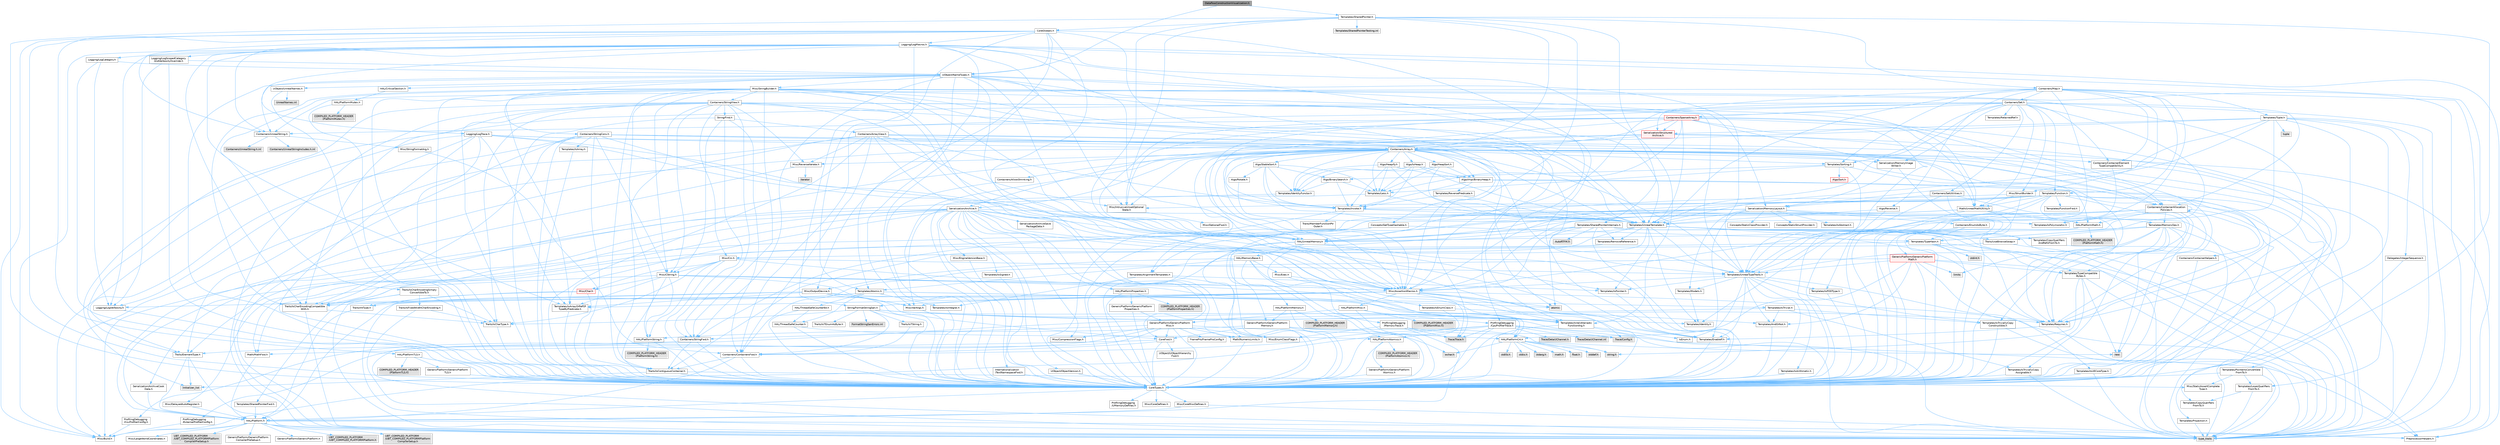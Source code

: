 digraph "DataflowConstructionVisualization.h"
{
 // INTERACTIVE_SVG=YES
 // LATEX_PDF_SIZE
  bgcolor="transparent";
  edge [fontname=Helvetica,fontsize=10,labelfontname=Helvetica,labelfontsize=10];
  node [fontname=Helvetica,fontsize=10,shape=box,height=0.2,width=0.4];
  Node1 [id="Node000001",label="DataflowConstructionVisualization.h",height=0.2,width=0.4,color="gray40", fillcolor="grey60", style="filled", fontcolor="black",tooltip=" "];
  Node1 -> Node2 [id="edge1_Node000001_Node000002",color="steelblue1",style="solid",tooltip=" "];
  Node2 [id="Node000002",label="UObject/NameTypes.h",height=0.2,width=0.4,color="grey40", fillcolor="white", style="filled",URL="$d6/d35/NameTypes_8h.html",tooltip=" "];
  Node2 -> Node3 [id="edge2_Node000002_Node000003",color="steelblue1",style="solid",tooltip=" "];
  Node3 [id="Node000003",label="CoreTypes.h",height=0.2,width=0.4,color="grey40", fillcolor="white", style="filled",URL="$dc/dec/CoreTypes_8h.html",tooltip=" "];
  Node3 -> Node4 [id="edge3_Node000003_Node000004",color="steelblue1",style="solid",tooltip=" "];
  Node4 [id="Node000004",label="HAL/Platform.h",height=0.2,width=0.4,color="grey40", fillcolor="white", style="filled",URL="$d9/dd0/Platform_8h.html",tooltip=" "];
  Node4 -> Node5 [id="edge4_Node000004_Node000005",color="steelblue1",style="solid",tooltip=" "];
  Node5 [id="Node000005",label="Misc/Build.h",height=0.2,width=0.4,color="grey40", fillcolor="white", style="filled",URL="$d3/dbb/Build_8h.html",tooltip=" "];
  Node4 -> Node6 [id="edge5_Node000004_Node000006",color="steelblue1",style="solid",tooltip=" "];
  Node6 [id="Node000006",label="Misc/LargeWorldCoordinates.h",height=0.2,width=0.4,color="grey40", fillcolor="white", style="filled",URL="$d2/dcb/LargeWorldCoordinates_8h.html",tooltip=" "];
  Node4 -> Node7 [id="edge6_Node000004_Node000007",color="steelblue1",style="solid",tooltip=" "];
  Node7 [id="Node000007",label="type_traits",height=0.2,width=0.4,color="grey60", fillcolor="#E0E0E0", style="filled",tooltip=" "];
  Node4 -> Node8 [id="edge7_Node000004_Node000008",color="steelblue1",style="solid",tooltip=" "];
  Node8 [id="Node000008",label="PreprocessorHelpers.h",height=0.2,width=0.4,color="grey40", fillcolor="white", style="filled",URL="$db/ddb/PreprocessorHelpers_8h.html",tooltip=" "];
  Node4 -> Node9 [id="edge8_Node000004_Node000009",color="steelblue1",style="solid",tooltip=" "];
  Node9 [id="Node000009",label="UBT_COMPILED_PLATFORM\l/UBT_COMPILED_PLATFORMPlatform\lCompilerPreSetup.h",height=0.2,width=0.4,color="grey60", fillcolor="#E0E0E0", style="filled",tooltip=" "];
  Node4 -> Node10 [id="edge9_Node000004_Node000010",color="steelblue1",style="solid",tooltip=" "];
  Node10 [id="Node000010",label="GenericPlatform/GenericPlatform\lCompilerPreSetup.h",height=0.2,width=0.4,color="grey40", fillcolor="white", style="filled",URL="$d9/dc8/GenericPlatformCompilerPreSetup_8h.html",tooltip=" "];
  Node4 -> Node11 [id="edge10_Node000004_Node000011",color="steelblue1",style="solid",tooltip=" "];
  Node11 [id="Node000011",label="GenericPlatform/GenericPlatform.h",height=0.2,width=0.4,color="grey40", fillcolor="white", style="filled",URL="$d6/d84/GenericPlatform_8h.html",tooltip=" "];
  Node4 -> Node12 [id="edge11_Node000004_Node000012",color="steelblue1",style="solid",tooltip=" "];
  Node12 [id="Node000012",label="UBT_COMPILED_PLATFORM\l/UBT_COMPILED_PLATFORMPlatform.h",height=0.2,width=0.4,color="grey60", fillcolor="#E0E0E0", style="filled",tooltip=" "];
  Node4 -> Node13 [id="edge12_Node000004_Node000013",color="steelblue1",style="solid",tooltip=" "];
  Node13 [id="Node000013",label="UBT_COMPILED_PLATFORM\l/UBT_COMPILED_PLATFORMPlatform\lCompilerSetup.h",height=0.2,width=0.4,color="grey60", fillcolor="#E0E0E0", style="filled",tooltip=" "];
  Node3 -> Node14 [id="edge13_Node000003_Node000014",color="steelblue1",style="solid",tooltip=" "];
  Node14 [id="Node000014",label="ProfilingDebugging\l/UMemoryDefines.h",height=0.2,width=0.4,color="grey40", fillcolor="white", style="filled",URL="$d2/da2/UMemoryDefines_8h.html",tooltip=" "];
  Node3 -> Node15 [id="edge14_Node000003_Node000015",color="steelblue1",style="solid",tooltip=" "];
  Node15 [id="Node000015",label="Misc/CoreMiscDefines.h",height=0.2,width=0.4,color="grey40", fillcolor="white", style="filled",URL="$da/d38/CoreMiscDefines_8h.html",tooltip=" "];
  Node15 -> Node4 [id="edge15_Node000015_Node000004",color="steelblue1",style="solid",tooltip=" "];
  Node15 -> Node8 [id="edge16_Node000015_Node000008",color="steelblue1",style="solid",tooltip=" "];
  Node3 -> Node16 [id="edge17_Node000003_Node000016",color="steelblue1",style="solid",tooltip=" "];
  Node16 [id="Node000016",label="Misc/CoreDefines.h",height=0.2,width=0.4,color="grey40", fillcolor="white", style="filled",URL="$d3/dd2/CoreDefines_8h.html",tooltip=" "];
  Node2 -> Node17 [id="edge18_Node000002_Node000017",color="steelblue1",style="solid",tooltip=" "];
  Node17 [id="Node000017",label="Misc/AssertionMacros.h",height=0.2,width=0.4,color="grey40", fillcolor="white", style="filled",URL="$d0/dfa/AssertionMacros_8h.html",tooltip=" "];
  Node17 -> Node3 [id="edge19_Node000017_Node000003",color="steelblue1",style="solid",tooltip=" "];
  Node17 -> Node4 [id="edge20_Node000017_Node000004",color="steelblue1",style="solid",tooltip=" "];
  Node17 -> Node18 [id="edge21_Node000017_Node000018",color="steelblue1",style="solid",tooltip=" "];
  Node18 [id="Node000018",label="HAL/PlatformMisc.h",height=0.2,width=0.4,color="grey40", fillcolor="white", style="filled",URL="$d0/df5/PlatformMisc_8h.html",tooltip=" "];
  Node18 -> Node3 [id="edge22_Node000018_Node000003",color="steelblue1",style="solid",tooltip=" "];
  Node18 -> Node19 [id="edge23_Node000018_Node000019",color="steelblue1",style="solid",tooltip=" "];
  Node19 [id="Node000019",label="GenericPlatform/GenericPlatform\lMisc.h",height=0.2,width=0.4,color="grey40", fillcolor="white", style="filled",URL="$db/d9a/GenericPlatformMisc_8h.html",tooltip=" "];
  Node19 -> Node20 [id="edge24_Node000019_Node000020",color="steelblue1",style="solid",tooltip=" "];
  Node20 [id="Node000020",label="Containers/StringFwd.h",height=0.2,width=0.4,color="grey40", fillcolor="white", style="filled",URL="$df/d37/StringFwd_8h.html",tooltip=" "];
  Node20 -> Node3 [id="edge25_Node000020_Node000003",color="steelblue1",style="solid",tooltip=" "];
  Node20 -> Node21 [id="edge26_Node000020_Node000021",color="steelblue1",style="solid",tooltip=" "];
  Node21 [id="Node000021",label="Traits/ElementType.h",height=0.2,width=0.4,color="grey40", fillcolor="white", style="filled",URL="$d5/d4f/ElementType_8h.html",tooltip=" "];
  Node21 -> Node4 [id="edge27_Node000021_Node000004",color="steelblue1",style="solid",tooltip=" "];
  Node21 -> Node22 [id="edge28_Node000021_Node000022",color="steelblue1",style="solid",tooltip=" "];
  Node22 [id="Node000022",label="initializer_list",height=0.2,width=0.4,color="grey60", fillcolor="#E0E0E0", style="filled",tooltip=" "];
  Node21 -> Node7 [id="edge29_Node000021_Node000007",color="steelblue1",style="solid",tooltip=" "];
  Node20 -> Node23 [id="edge30_Node000020_Node000023",color="steelblue1",style="solid",tooltip=" "];
  Node23 [id="Node000023",label="Traits/IsContiguousContainer.h",height=0.2,width=0.4,color="grey40", fillcolor="white", style="filled",URL="$d5/d3c/IsContiguousContainer_8h.html",tooltip=" "];
  Node23 -> Node3 [id="edge31_Node000023_Node000003",color="steelblue1",style="solid",tooltip=" "];
  Node23 -> Node24 [id="edge32_Node000023_Node000024",color="steelblue1",style="solid",tooltip=" "];
  Node24 [id="Node000024",label="Misc/StaticAssertComplete\lType.h",height=0.2,width=0.4,color="grey40", fillcolor="white", style="filled",URL="$d5/d4e/StaticAssertCompleteType_8h.html",tooltip=" "];
  Node23 -> Node22 [id="edge33_Node000023_Node000022",color="steelblue1",style="solid",tooltip=" "];
  Node19 -> Node25 [id="edge34_Node000019_Node000025",color="steelblue1",style="solid",tooltip=" "];
  Node25 [id="Node000025",label="CoreFwd.h",height=0.2,width=0.4,color="grey40", fillcolor="white", style="filled",URL="$d1/d1e/CoreFwd_8h.html",tooltip=" "];
  Node25 -> Node3 [id="edge35_Node000025_Node000003",color="steelblue1",style="solid",tooltip=" "];
  Node25 -> Node26 [id="edge36_Node000025_Node000026",color="steelblue1",style="solid",tooltip=" "];
  Node26 [id="Node000026",label="Containers/ContainersFwd.h",height=0.2,width=0.4,color="grey40", fillcolor="white", style="filled",URL="$d4/d0a/ContainersFwd_8h.html",tooltip=" "];
  Node26 -> Node4 [id="edge37_Node000026_Node000004",color="steelblue1",style="solid",tooltip=" "];
  Node26 -> Node3 [id="edge38_Node000026_Node000003",color="steelblue1",style="solid",tooltip=" "];
  Node26 -> Node23 [id="edge39_Node000026_Node000023",color="steelblue1",style="solid",tooltip=" "];
  Node25 -> Node27 [id="edge40_Node000025_Node000027",color="steelblue1",style="solid",tooltip=" "];
  Node27 [id="Node000027",label="Math/MathFwd.h",height=0.2,width=0.4,color="grey40", fillcolor="white", style="filled",URL="$d2/d10/MathFwd_8h.html",tooltip=" "];
  Node27 -> Node4 [id="edge41_Node000027_Node000004",color="steelblue1",style="solid",tooltip=" "];
  Node25 -> Node28 [id="edge42_Node000025_Node000028",color="steelblue1",style="solid",tooltip=" "];
  Node28 [id="Node000028",label="UObject/UObjectHierarchy\lFwd.h",height=0.2,width=0.4,color="grey40", fillcolor="white", style="filled",URL="$d3/d13/UObjectHierarchyFwd_8h.html",tooltip=" "];
  Node19 -> Node3 [id="edge43_Node000019_Node000003",color="steelblue1",style="solid",tooltip=" "];
  Node19 -> Node29 [id="edge44_Node000019_Node000029",color="steelblue1",style="solid",tooltip=" "];
  Node29 [id="Node000029",label="FramePro/FrameProConfig.h",height=0.2,width=0.4,color="grey40", fillcolor="white", style="filled",URL="$d7/d90/FrameProConfig_8h.html",tooltip=" "];
  Node19 -> Node30 [id="edge45_Node000019_Node000030",color="steelblue1",style="solid",tooltip=" "];
  Node30 [id="Node000030",label="HAL/PlatformCrt.h",height=0.2,width=0.4,color="grey40", fillcolor="white", style="filled",URL="$d8/d75/PlatformCrt_8h.html",tooltip=" "];
  Node30 -> Node31 [id="edge46_Node000030_Node000031",color="steelblue1",style="solid",tooltip=" "];
  Node31 [id="Node000031",label="new",height=0.2,width=0.4,color="grey60", fillcolor="#E0E0E0", style="filled",tooltip=" "];
  Node30 -> Node32 [id="edge47_Node000030_Node000032",color="steelblue1",style="solid",tooltip=" "];
  Node32 [id="Node000032",label="wchar.h",height=0.2,width=0.4,color="grey60", fillcolor="#E0E0E0", style="filled",tooltip=" "];
  Node30 -> Node33 [id="edge48_Node000030_Node000033",color="steelblue1",style="solid",tooltip=" "];
  Node33 [id="Node000033",label="stddef.h",height=0.2,width=0.4,color="grey60", fillcolor="#E0E0E0", style="filled",tooltip=" "];
  Node30 -> Node34 [id="edge49_Node000030_Node000034",color="steelblue1",style="solid",tooltip=" "];
  Node34 [id="Node000034",label="stdlib.h",height=0.2,width=0.4,color="grey60", fillcolor="#E0E0E0", style="filled",tooltip=" "];
  Node30 -> Node35 [id="edge50_Node000030_Node000035",color="steelblue1",style="solid",tooltip=" "];
  Node35 [id="Node000035",label="stdio.h",height=0.2,width=0.4,color="grey60", fillcolor="#E0E0E0", style="filled",tooltip=" "];
  Node30 -> Node36 [id="edge51_Node000030_Node000036",color="steelblue1",style="solid",tooltip=" "];
  Node36 [id="Node000036",label="stdarg.h",height=0.2,width=0.4,color="grey60", fillcolor="#E0E0E0", style="filled",tooltip=" "];
  Node30 -> Node37 [id="edge52_Node000030_Node000037",color="steelblue1",style="solid",tooltip=" "];
  Node37 [id="Node000037",label="math.h",height=0.2,width=0.4,color="grey60", fillcolor="#E0E0E0", style="filled",tooltip=" "];
  Node30 -> Node38 [id="edge53_Node000030_Node000038",color="steelblue1",style="solid",tooltip=" "];
  Node38 [id="Node000038",label="float.h",height=0.2,width=0.4,color="grey60", fillcolor="#E0E0E0", style="filled",tooltip=" "];
  Node30 -> Node39 [id="edge54_Node000030_Node000039",color="steelblue1",style="solid",tooltip=" "];
  Node39 [id="Node000039",label="string.h",height=0.2,width=0.4,color="grey60", fillcolor="#E0E0E0", style="filled",tooltip=" "];
  Node19 -> Node40 [id="edge55_Node000019_Node000040",color="steelblue1",style="solid",tooltip=" "];
  Node40 [id="Node000040",label="Math/NumericLimits.h",height=0.2,width=0.4,color="grey40", fillcolor="white", style="filled",URL="$df/d1b/NumericLimits_8h.html",tooltip=" "];
  Node40 -> Node3 [id="edge56_Node000040_Node000003",color="steelblue1",style="solid",tooltip=" "];
  Node19 -> Node41 [id="edge57_Node000019_Node000041",color="steelblue1",style="solid",tooltip=" "];
  Node41 [id="Node000041",label="Misc/CompressionFlags.h",height=0.2,width=0.4,color="grey40", fillcolor="white", style="filled",URL="$d9/d76/CompressionFlags_8h.html",tooltip=" "];
  Node19 -> Node42 [id="edge58_Node000019_Node000042",color="steelblue1",style="solid",tooltip=" "];
  Node42 [id="Node000042",label="Misc/EnumClassFlags.h",height=0.2,width=0.4,color="grey40", fillcolor="white", style="filled",URL="$d8/de7/EnumClassFlags_8h.html",tooltip=" "];
  Node19 -> Node43 [id="edge59_Node000019_Node000043",color="steelblue1",style="solid",tooltip=" "];
  Node43 [id="Node000043",label="ProfilingDebugging\l/CsvProfilerConfig.h",height=0.2,width=0.4,color="grey40", fillcolor="white", style="filled",URL="$d3/d88/CsvProfilerConfig_8h.html",tooltip=" "];
  Node43 -> Node5 [id="edge60_Node000043_Node000005",color="steelblue1",style="solid",tooltip=" "];
  Node19 -> Node44 [id="edge61_Node000019_Node000044",color="steelblue1",style="solid",tooltip=" "];
  Node44 [id="Node000044",label="ProfilingDebugging\l/ExternalProfilerConfig.h",height=0.2,width=0.4,color="grey40", fillcolor="white", style="filled",URL="$d3/dbb/ExternalProfilerConfig_8h.html",tooltip=" "];
  Node44 -> Node5 [id="edge62_Node000044_Node000005",color="steelblue1",style="solid",tooltip=" "];
  Node18 -> Node45 [id="edge63_Node000018_Node000045",color="steelblue1",style="solid",tooltip=" "];
  Node45 [id="Node000045",label="COMPILED_PLATFORM_HEADER\l(PlatformMisc.h)",height=0.2,width=0.4,color="grey60", fillcolor="#E0E0E0", style="filled",tooltip=" "];
  Node18 -> Node46 [id="edge64_Node000018_Node000046",color="steelblue1",style="solid",tooltip=" "];
  Node46 [id="Node000046",label="ProfilingDebugging\l/CpuProfilerTrace.h",height=0.2,width=0.4,color="grey40", fillcolor="white", style="filled",URL="$da/dcb/CpuProfilerTrace_8h.html",tooltip=" "];
  Node46 -> Node3 [id="edge65_Node000046_Node000003",color="steelblue1",style="solid",tooltip=" "];
  Node46 -> Node26 [id="edge66_Node000046_Node000026",color="steelblue1",style="solid",tooltip=" "];
  Node46 -> Node47 [id="edge67_Node000046_Node000047",color="steelblue1",style="solid",tooltip=" "];
  Node47 [id="Node000047",label="HAL/PlatformAtomics.h",height=0.2,width=0.4,color="grey40", fillcolor="white", style="filled",URL="$d3/d36/PlatformAtomics_8h.html",tooltip=" "];
  Node47 -> Node3 [id="edge68_Node000047_Node000003",color="steelblue1",style="solid",tooltip=" "];
  Node47 -> Node48 [id="edge69_Node000047_Node000048",color="steelblue1",style="solid",tooltip=" "];
  Node48 [id="Node000048",label="GenericPlatform/GenericPlatform\lAtomics.h",height=0.2,width=0.4,color="grey40", fillcolor="white", style="filled",URL="$da/d72/GenericPlatformAtomics_8h.html",tooltip=" "];
  Node48 -> Node3 [id="edge70_Node000048_Node000003",color="steelblue1",style="solid",tooltip=" "];
  Node47 -> Node49 [id="edge71_Node000047_Node000049",color="steelblue1",style="solid",tooltip=" "];
  Node49 [id="Node000049",label="COMPILED_PLATFORM_HEADER\l(PlatformAtomics.h)",height=0.2,width=0.4,color="grey60", fillcolor="#E0E0E0", style="filled",tooltip=" "];
  Node46 -> Node8 [id="edge72_Node000046_Node000008",color="steelblue1",style="solid",tooltip=" "];
  Node46 -> Node5 [id="edge73_Node000046_Node000005",color="steelblue1",style="solid",tooltip=" "];
  Node46 -> Node50 [id="edge74_Node000046_Node000050",color="steelblue1",style="solid",tooltip=" "];
  Node50 [id="Node000050",label="Trace/Config.h",height=0.2,width=0.4,color="grey60", fillcolor="#E0E0E0", style="filled",tooltip=" "];
  Node46 -> Node51 [id="edge75_Node000046_Node000051",color="steelblue1",style="solid",tooltip=" "];
  Node51 [id="Node000051",label="Trace/Detail/Channel.h",height=0.2,width=0.4,color="grey60", fillcolor="#E0E0E0", style="filled",tooltip=" "];
  Node46 -> Node52 [id="edge76_Node000046_Node000052",color="steelblue1",style="solid",tooltip=" "];
  Node52 [id="Node000052",label="Trace/Detail/Channel.inl",height=0.2,width=0.4,color="grey60", fillcolor="#E0E0E0", style="filled",tooltip=" "];
  Node46 -> Node53 [id="edge77_Node000046_Node000053",color="steelblue1",style="solid",tooltip=" "];
  Node53 [id="Node000053",label="Trace/Trace.h",height=0.2,width=0.4,color="grey60", fillcolor="#E0E0E0", style="filled",tooltip=" "];
  Node17 -> Node8 [id="edge78_Node000017_Node000008",color="steelblue1",style="solid",tooltip=" "];
  Node17 -> Node54 [id="edge79_Node000017_Node000054",color="steelblue1",style="solid",tooltip=" "];
  Node54 [id="Node000054",label="Templates/EnableIf.h",height=0.2,width=0.4,color="grey40", fillcolor="white", style="filled",URL="$d7/d60/EnableIf_8h.html",tooltip=" "];
  Node54 -> Node3 [id="edge80_Node000054_Node000003",color="steelblue1",style="solid",tooltip=" "];
  Node17 -> Node55 [id="edge81_Node000017_Node000055",color="steelblue1",style="solid",tooltip=" "];
  Node55 [id="Node000055",label="Templates/IsArrayOrRefOf\lTypeByPredicate.h",height=0.2,width=0.4,color="grey40", fillcolor="white", style="filled",URL="$d6/da1/IsArrayOrRefOfTypeByPredicate_8h.html",tooltip=" "];
  Node55 -> Node3 [id="edge82_Node000055_Node000003",color="steelblue1",style="solid",tooltip=" "];
  Node17 -> Node56 [id="edge83_Node000017_Node000056",color="steelblue1",style="solid",tooltip=" "];
  Node56 [id="Node000056",label="Templates/IsValidVariadic\lFunctionArg.h",height=0.2,width=0.4,color="grey40", fillcolor="white", style="filled",URL="$d0/dc8/IsValidVariadicFunctionArg_8h.html",tooltip=" "];
  Node56 -> Node3 [id="edge84_Node000056_Node000003",color="steelblue1",style="solid",tooltip=" "];
  Node56 -> Node57 [id="edge85_Node000056_Node000057",color="steelblue1",style="solid",tooltip=" "];
  Node57 [id="Node000057",label="IsEnum.h",height=0.2,width=0.4,color="grey40", fillcolor="white", style="filled",URL="$d4/de5/IsEnum_8h.html",tooltip=" "];
  Node56 -> Node7 [id="edge86_Node000056_Node000007",color="steelblue1",style="solid",tooltip=" "];
  Node17 -> Node58 [id="edge87_Node000017_Node000058",color="steelblue1",style="solid",tooltip=" "];
  Node58 [id="Node000058",label="Traits/IsCharEncodingCompatible\lWith.h",height=0.2,width=0.4,color="grey40", fillcolor="white", style="filled",URL="$df/dd1/IsCharEncodingCompatibleWith_8h.html",tooltip=" "];
  Node58 -> Node7 [id="edge88_Node000058_Node000007",color="steelblue1",style="solid",tooltip=" "];
  Node58 -> Node59 [id="edge89_Node000058_Node000059",color="steelblue1",style="solid",tooltip=" "];
  Node59 [id="Node000059",label="Traits/IsCharType.h",height=0.2,width=0.4,color="grey40", fillcolor="white", style="filled",URL="$db/d51/IsCharType_8h.html",tooltip=" "];
  Node59 -> Node3 [id="edge90_Node000059_Node000003",color="steelblue1",style="solid",tooltip=" "];
  Node17 -> Node60 [id="edge91_Node000017_Node000060",color="steelblue1",style="solid",tooltip=" "];
  Node60 [id="Node000060",label="Misc/VarArgs.h",height=0.2,width=0.4,color="grey40", fillcolor="white", style="filled",URL="$d5/d6f/VarArgs_8h.html",tooltip=" "];
  Node60 -> Node3 [id="edge92_Node000060_Node000003",color="steelblue1",style="solid",tooltip=" "];
  Node17 -> Node61 [id="edge93_Node000017_Node000061",color="steelblue1",style="solid",tooltip=" "];
  Node61 [id="Node000061",label="String/FormatStringSan.h",height=0.2,width=0.4,color="grey40", fillcolor="white", style="filled",URL="$d3/d8b/FormatStringSan_8h.html",tooltip=" "];
  Node61 -> Node7 [id="edge94_Node000061_Node000007",color="steelblue1",style="solid",tooltip=" "];
  Node61 -> Node3 [id="edge95_Node000061_Node000003",color="steelblue1",style="solid",tooltip=" "];
  Node61 -> Node62 [id="edge96_Node000061_Node000062",color="steelblue1",style="solid",tooltip=" "];
  Node62 [id="Node000062",label="Templates/Requires.h",height=0.2,width=0.4,color="grey40", fillcolor="white", style="filled",URL="$dc/d96/Requires_8h.html",tooltip=" "];
  Node62 -> Node54 [id="edge97_Node000062_Node000054",color="steelblue1",style="solid",tooltip=" "];
  Node62 -> Node7 [id="edge98_Node000062_Node000007",color="steelblue1",style="solid",tooltip=" "];
  Node61 -> Node63 [id="edge99_Node000061_Node000063",color="steelblue1",style="solid",tooltip=" "];
  Node63 [id="Node000063",label="Templates/Identity.h",height=0.2,width=0.4,color="grey40", fillcolor="white", style="filled",URL="$d0/dd5/Identity_8h.html",tooltip=" "];
  Node61 -> Node56 [id="edge100_Node000061_Node000056",color="steelblue1",style="solid",tooltip=" "];
  Node61 -> Node59 [id="edge101_Node000061_Node000059",color="steelblue1",style="solid",tooltip=" "];
  Node61 -> Node64 [id="edge102_Node000061_Node000064",color="steelblue1",style="solid",tooltip=" "];
  Node64 [id="Node000064",label="Traits/IsTEnumAsByte.h",height=0.2,width=0.4,color="grey40", fillcolor="white", style="filled",URL="$d1/de6/IsTEnumAsByte_8h.html",tooltip=" "];
  Node61 -> Node65 [id="edge103_Node000061_Node000065",color="steelblue1",style="solid",tooltip=" "];
  Node65 [id="Node000065",label="Traits/IsTString.h",height=0.2,width=0.4,color="grey40", fillcolor="white", style="filled",URL="$d0/df8/IsTString_8h.html",tooltip=" "];
  Node65 -> Node26 [id="edge104_Node000065_Node000026",color="steelblue1",style="solid",tooltip=" "];
  Node61 -> Node26 [id="edge105_Node000061_Node000026",color="steelblue1",style="solid",tooltip=" "];
  Node61 -> Node66 [id="edge106_Node000061_Node000066",color="steelblue1",style="solid",tooltip=" "];
  Node66 [id="Node000066",label="FormatStringSanErrors.inl",height=0.2,width=0.4,color="grey60", fillcolor="#E0E0E0", style="filled",tooltip=" "];
  Node17 -> Node67 [id="edge107_Node000017_Node000067",color="steelblue1",style="solid",tooltip=" "];
  Node67 [id="Node000067",label="atomic",height=0.2,width=0.4,color="grey60", fillcolor="#E0E0E0", style="filled",tooltip=" "];
  Node2 -> Node68 [id="edge108_Node000002_Node000068",color="steelblue1",style="solid",tooltip=" "];
  Node68 [id="Node000068",label="HAL/UnrealMemory.h",height=0.2,width=0.4,color="grey40", fillcolor="white", style="filled",URL="$d9/d96/UnrealMemory_8h.html",tooltip=" "];
  Node68 -> Node3 [id="edge109_Node000068_Node000003",color="steelblue1",style="solid",tooltip=" "];
  Node68 -> Node69 [id="edge110_Node000068_Node000069",color="steelblue1",style="solid",tooltip=" "];
  Node69 [id="Node000069",label="GenericPlatform/GenericPlatform\lMemory.h",height=0.2,width=0.4,color="grey40", fillcolor="white", style="filled",URL="$dd/d22/GenericPlatformMemory_8h.html",tooltip=" "];
  Node69 -> Node25 [id="edge111_Node000069_Node000025",color="steelblue1",style="solid",tooltip=" "];
  Node69 -> Node3 [id="edge112_Node000069_Node000003",color="steelblue1",style="solid",tooltip=" "];
  Node69 -> Node70 [id="edge113_Node000069_Node000070",color="steelblue1",style="solid",tooltip=" "];
  Node70 [id="Node000070",label="HAL/PlatformString.h",height=0.2,width=0.4,color="grey40", fillcolor="white", style="filled",URL="$db/db5/PlatformString_8h.html",tooltip=" "];
  Node70 -> Node3 [id="edge114_Node000070_Node000003",color="steelblue1",style="solid",tooltip=" "];
  Node70 -> Node71 [id="edge115_Node000070_Node000071",color="steelblue1",style="solid",tooltip=" "];
  Node71 [id="Node000071",label="COMPILED_PLATFORM_HEADER\l(PlatformString.h)",height=0.2,width=0.4,color="grey60", fillcolor="#E0E0E0", style="filled",tooltip=" "];
  Node69 -> Node39 [id="edge116_Node000069_Node000039",color="steelblue1",style="solid",tooltip=" "];
  Node69 -> Node32 [id="edge117_Node000069_Node000032",color="steelblue1",style="solid",tooltip=" "];
  Node68 -> Node72 [id="edge118_Node000068_Node000072",color="steelblue1",style="solid",tooltip=" "];
  Node72 [id="Node000072",label="HAL/MemoryBase.h",height=0.2,width=0.4,color="grey40", fillcolor="white", style="filled",URL="$d6/d9f/MemoryBase_8h.html",tooltip=" "];
  Node72 -> Node3 [id="edge119_Node000072_Node000003",color="steelblue1",style="solid",tooltip=" "];
  Node72 -> Node47 [id="edge120_Node000072_Node000047",color="steelblue1",style="solid",tooltip=" "];
  Node72 -> Node30 [id="edge121_Node000072_Node000030",color="steelblue1",style="solid",tooltip=" "];
  Node72 -> Node73 [id="edge122_Node000072_Node000073",color="steelblue1",style="solid",tooltip=" "];
  Node73 [id="Node000073",label="Misc/Exec.h",height=0.2,width=0.4,color="grey40", fillcolor="white", style="filled",URL="$de/ddb/Exec_8h.html",tooltip=" "];
  Node73 -> Node3 [id="edge123_Node000073_Node000003",color="steelblue1",style="solid",tooltip=" "];
  Node73 -> Node17 [id="edge124_Node000073_Node000017",color="steelblue1",style="solid",tooltip=" "];
  Node72 -> Node74 [id="edge125_Node000072_Node000074",color="steelblue1",style="solid",tooltip=" "];
  Node74 [id="Node000074",label="Misc/OutputDevice.h",height=0.2,width=0.4,color="grey40", fillcolor="white", style="filled",URL="$d7/d32/OutputDevice_8h.html",tooltip=" "];
  Node74 -> Node25 [id="edge126_Node000074_Node000025",color="steelblue1",style="solid",tooltip=" "];
  Node74 -> Node3 [id="edge127_Node000074_Node000003",color="steelblue1",style="solid",tooltip=" "];
  Node74 -> Node75 [id="edge128_Node000074_Node000075",color="steelblue1",style="solid",tooltip=" "];
  Node75 [id="Node000075",label="Logging/LogVerbosity.h",height=0.2,width=0.4,color="grey40", fillcolor="white", style="filled",URL="$d2/d8f/LogVerbosity_8h.html",tooltip=" "];
  Node75 -> Node3 [id="edge129_Node000075_Node000003",color="steelblue1",style="solid",tooltip=" "];
  Node74 -> Node60 [id="edge130_Node000074_Node000060",color="steelblue1",style="solid",tooltip=" "];
  Node74 -> Node55 [id="edge131_Node000074_Node000055",color="steelblue1",style="solid",tooltip=" "];
  Node74 -> Node56 [id="edge132_Node000074_Node000056",color="steelblue1",style="solid",tooltip=" "];
  Node74 -> Node58 [id="edge133_Node000074_Node000058",color="steelblue1",style="solid",tooltip=" "];
  Node72 -> Node76 [id="edge134_Node000072_Node000076",color="steelblue1",style="solid",tooltip=" "];
  Node76 [id="Node000076",label="Templates/Atomic.h",height=0.2,width=0.4,color="grey40", fillcolor="white", style="filled",URL="$d3/d91/Atomic_8h.html",tooltip=" "];
  Node76 -> Node77 [id="edge135_Node000076_Node000077",color="steelblue1",style="solid",tooltip=" "];
  Node77 [id="Node000077",label="HAL/ThreadSafeCounter.h",height=0.2,width=0.4,color="grey40", fillcolor="white", style="filled",URL="$dc/dc9/ThreadSafeCounter_8h.html",tooltip=" "];
  Node77 -> Node3 [id="edge136_Node000077_Node000003",color="steelblue1",style="solid",tooltip=" "];
  Node77 -> Node47 [id="edge137_Node000077_Node000047",color="steelblue1",style="solid",tooltip=" "];
  Node76 -> Node78 [id="edge138_Node000076_Node000078",color="steelblue1",style="solid",tooltip=" "];
  Node78 [id="Node000078",label="HAL/ThreadSafeCounter64.h",height=0.2,width=0.4,color="grey40", fillcolor="white", style="filled",URL="$d0/d12/ThreadSafeCounter64_8h.html",tooltip=" "];
  Node78 -> Node3 [id="edge139_Node000078_Node000003",color="steelblue1",style="solid",tooltip=" "];
  Node78 -> Node77 [id="edge140_Node000078_Node000077",color="steelblue1",style="solid",tooltip=" "];
  Node76 -> Node79 [id="edge141_Node000076_Node000079",color="steelblue1",style="solid",tooltip=" "];
  Node79 [id="Node000079",label="Templates/IsIntegral.h",height=0.2,width=0.4,color="grey40", fillcolor="white", style="filled",URL="$da/d64/IsIntegral_8h.html",tooltip=" "];
  Node79 -> Node3 [id="edge142_Node000079_Node000003",color="steelblue1",style="solid",tooltip=" "];
  Node76 -> Node80 [id="edge143_Node000076_Node000080",color="steelblue1",style="solid",tooltip=" "];
  Node80 [id="Node000080",label="Templates/IsTrivial.h",height=0.2,width=0.4,color="grey40", fillcolor="white", style="filled",URL="$da/d4c/IsTrivial_8h.html",tooltip=" "];
  Node80 -> Node81 [id="edge144_Node000080_Node000081",color="steelblue1",style="solid",tooltip=" "];
  Node81 [id="Node000081",label="Templates/AndOrNot.h",height=0.2,width=0.4,color="grey40", fillcolor="white", style="filled",URL="$db/d0a/AndOrNot_8h.html",tooltip=" "];
  Node81 -> Node3 [id="edge145_Node000081_Node000003",color="steelblue1",style="solid",tooltip=" "];
  Node80 -> Node82 [id="edge146_Node000080_Node000082",color="steelblue1",style="solid",tooltip=" "];
  Node82 [id="Node000082",label="Templates/IsTriviallyCopy\lConstructible.h",height=0.2,width=0.4,color="grey40", fillcolor="white", style="filled",URL="$d3/d78/IsTriviallyCopyConstructible_8h.html",tooltip=" "];
  Node82 -> Node3 [id="edge147_Node000082_Node000003",color="steelblue1",style="solid",tooltip=" "];
  Node82 -> Node7 [id="edge148_Node000082_Node000007",color="steelblue1",style="solid",tooltip=" "];
  Node80 -> Node83 [id="edge149_Node000080_Node000083",color="steelblue1",style="solid",tooltip=" "];
  Node83 [id="Node000083",label="Templates/IsTriviallyCopy\lAssignable.h",height=0.2,width=0.4,color="grey40", fillcolor="white", style="filled",URL="$d2/df2/IsTriviallyCopyAssignable_8h.html",tooltip=" "];
  Node83 -> Node3 [id="edge150_Node000083_Node000003",color="steelblue1",style="solid",tooltip=" "];
  Node83 -> Node7 [id="edge151_Node000083_Node000007",color="steelblue1",style="solid",tooltip=" "];
  Node80 -> Node7 [id="edge152_Node000080_Node000007",color="steelblue1",style="solid",tooltip=" "];
  Node76 -> Node84 [id="edge153_Node000076_Node000084",color="steelblue1",style="solid",tooltip=" "];
  Node84 [id="Node000084",label="Traits/IntType.h",height=0.2,width=0.4,color="grey40", fillcolor="white", style="filled",URL="$d7/deb/IntType_8h.html",tooltip=" "];
  Node84 -> Node4 [id="edge154_Node000084_Node000004",color="steelblue1",style="solid",tooltip=" "];
  Node76 -> Node67 [id="edge155_Node000076_Node000067",color="steelblue1",style="solid",tooltip=" "];
  Node68 -> Node85 [id="edge156_Node000068_Node000085",color="steelblue1",style="solid",tooltip=" "];
  Node85 [id="Node000085",label="HAL/PlatformMemory.h",height=0.2,width=0.4,color="grey40", fillcolor="white", style="filled",URL="$de/d68/PlatformMemory_8h.html",tooltip=" "];
  Node85 -> Node3 [id="edge157_Node000085_Node000003",color="steelblue1",style="solid",tooltip=" "];
  Node85 -> Node69 [id="edge158_Node000085_Node000069",color="steelblue1",style="solid",tooltip=" "];
  Node85 -> Node86 [id="edge159_Node000085_Node000086",color="steelblue1",style="solid",tooltip=" "];
  Node86 [id="Node000086",label="COMPILED_PLATFORM_HEADER\l(PlatformMemory.h)",height=0.2,width=0.4,color="grey60", fillcolor="#E0E0E0", style="filled",tooltip=" "];
  Node68 -> Node87 [id="edge160_Node000068_Node000087",color="steelblue1",style="solid",tooltip=" "];
  Node87 [id="Node000087",label="ProfilingDebugging\l/MemoryTrace.h",height=0.2,width=0.4,color="grey40", fillcolor="white", style="filled",URL="$da/dd7/MemoryTrace_8h.html",tooltip=" "];
  Node87 -> Node4 [id="edge161_Node000087_Node000004",color="steelblue1",style="solid",tooltip=" "];
  Node87 -> Node42 [id="edge162_Node000087_Node000042",color="steelblue1",style="solid",tooltip=" "];
  Node87 -> Node50 [id="edge163_Node000087_Node000050",color="steelblue1",style="solid",tooltip=" "];
  Node87 -> Node53 [id="edge164_Node000087_Node000053",color="steelblue1",style="solid",tooltip=" "];
  Node68 -> Node88 [id="edge165_Node000068_Node000088",color="steelblue1",style="solid",tooltip=" "];
  Node88 [id="Node000088",label="Templates/IsPointer.h",height=0.2,width=0.4,color="grey40", fillcolor="white", style="filled",URL="$d7/d05/IsPointer_8h.html",tooltip=" "];
  Node88 -> Node3 [id="edge166_Node000088_Node000003",color="steelblue1",style="solid",tooltip=" "];
  Node2 -> Node89 [id="edge167_Node000002_Node000089",color="steelblue1",style="solid",tooltip=" "];
  Node89 [id="Node000089",label="Templates/UnrealTypeTraits.h",height=0.2,width=0.4,color="grey40", fillcolor="white", style="filled",URL="$d2/d2d/UnrealTypeTraits_8h.html",tooltip=" "];
  Node89 -> Node3 [id="edge168_Node000089_Node000003",color="steelblue1",style="solid",tooltip=" "];
  Node89 -> Node88 [id="edge169_Node000089_Node000088",color="steelblue1",style="solid",tooltip=" "];
  Node89 -> Node17 [id="edge170_Node000089_Node000017",color="steelblue1",style="solid",tooltip=" "];
  Node89 -> Node81 [id="edge171_Node000089_Node000081",color="steelblue1",style="solid",tooltip=" "];
  Node89 -> Node54 [id="edge172_Node000089_Node000054",color="steelblue1",style="solid",tooltip=" "];
  Node89 -> Node90 [id="edge173_Node000089_Node000090",color="steelblue1",style="solid",tooltip=" "];
  Node90 [id="Node000090",label="Templates/IsArithmetic.h",height=0.2,width=0.4,color="grey40", fillcolor="white", style="filled",URL="$d2/d5d/IsArithmetic_8h.html",tooltip=" "];
  Node90 -> Node3 [id="edge174_Node000090_Node000003",color="steelblue1",style="solid",tooltip=" "];
  Node89 -> Node57 [id="edge175_Node000089_Node000057",color="steelblue1",style="solid",tooltip=" "];
  Node89 -> Node91 [id="edge176_Node000089_Node000091",color="steelblue1",style="solid",tooltip=" "];
  Node91 [id="Node000091",label="Templates/Models.h",height=0.2,width=0.4,color="grey40", fillcolor="white", style="filled",URL="$d3/d0c/Models_8h.html",tooltip=" "];
  Node91 -> Node63 [id="edge177_Node000091_Node000063",color="steelblue1",style="solid",tooltip=" "];
  Node89 -> Node92 [id="edge178_Node000089_Node000092",color="steelblue1",style="solid",tooltip=" "];
  Node92 [id="Node000092",label="Templates/IsPODType.h",height=0.2,width=0.4,color="grey40", fillcolor="white", style="filled",URL="$d7/db1/IsPODType_8h.html",tooltip=" "];
  Node92 -> Node3 [id="edge179_Node000092_Node000003",color="steelblue1",style="solid",tooltip=" "];
  Node89 -> Node93 [id="edge180_Node000089_Node000093",color="steelblue1",style="solid",tooltip=" "];
  Node93 [id="Node000093",label="Templates/IsUECoreType.h",height=0.2,width=0.4,color="grey40", fillcolor="white", style="filled",URL="$d1/db8/IsUECoreType_8h.html",tooltip=" "];
  Node93 -> Node3 [id="edge181_Node000093_Node000003",color="steelblue1",style="solid",tooltip=" "];
  Node93 -> Node7 [id="edge182_Node000093_Node000007",color="steelblue1",style="solid",tooltip=" "];
  Node89 -> Node82 [id="edge183_Node000089_Node000082",color="steelblue1",style="solid",tooltip=" "];
  Node2 -> Node94 [id="edge184_Node000002_Node000094",color="steelblue1",style="solid",tooltip=" "];
  Node94 [id="Node000094",label="Templates/UnrealTemplate.h",height=0.2,width=0.4,color="grey40", fillcolor="white", style="filled",URL="$d4/d24/UnrealTemplate_8h.html",tooltip=" "];
  Node94 -> Node3 [id="edge185_Node000094_Node000003",color="steelblue1",style="solid",tooltip=" "];
  Node94 -> Node88 [id="edge186_Node000094_Node000088",color="steelblue1",style="solid",tooltip=" "];
  Node94 -> Node68 [id="edge187_Node000094_Node000068",color="steelblue1",style="solid",tooltip=" "];
  Node94 -> Node95 [id="edge188_Node000094_Node000095",color="steelblue1",style="solid",tooltip=" "];
  Node95 [id="Node000095",label="Templates/CopyQualifiers\lAndRefsFromTo.h",height=0.2,width=0.4,color="grey40", fillcolor="white", style="filled",URL="$d3/db3/CopyQualifiersAndRefsFromTo_8h.html",tooltip=" "];
  Node95 -> Node96 [id="edge189_Node000095_Node000096",color="steelblue1",style="solid",tooltip=" "];
  Node96 [id="Node000096",label="Templates/CopyQualifiers\lFromTo.h",height=0.2,width=0.4,color="grey40", fillcolor="white", style="filled",URL="$d5/db4/CopyQualifiersFromTo_8h.html",tooltip=" "];
  Node94 -> Node89 [id="edge190_Node000094_Node000089",color="steelblue1",style="solid",tooltip=" "];
  Node94 -> Node97 [id="edge191_Node000094_Node000097",color="steelblue1",style="solid",tooltip=" "];
  Node97 [id="Node000097",label="Templates/RemoveReference.h",height=0.2,width=0.4,color="grey40", fillcolor="white", style="filled",URL="$da/dbe/RemoveReference_8h.html",tooltip=" "];
  Node97 -> Node3 [id="edge192_Node000097_Node000003",color="steelblue1",style="solid",tooltip=" "];
  Node94 -> Node62 [id="edge193_Node000094_Node000062",color="steelblue1",style="solid",tooltip=" "];
  Node94 -> Node98 [id="edge194_Node000094_Node000098",color="steelblue1",style="solid",tooltip=" "];
  Node98 [id="Node000098",label="Templates/TypeCompatible\lBytes.h",height=0.2,width=0.4,color="grey40", fillcolor="white", style="filled",URL="$df/d0a/TypeCompatibleBytes_8h.html",tooltip=" "];
  Node98 -> Node3 [id="edge195_Node000098_Node000003",color="steelblue1",style="solid",tooltip=" "];
  Node98 -> Node39 [id="edge196_Node000098_Node000039",color="steelblue1",style="solid",tooltip=" "];
  Node98 -> Node31 [id="edge197_Node000098_Node000031",color="steelblue1",style="solid",tooltip=" "];
  Node98 -> Node7 [id="edge198_Node000098_Node000007",color="steelblue1",style="solid",tooltip=" "];
  Node94 -> Node63 [id="edge199_Node000094_Node000063",color="steelblue1",style="solid",tooltip=" "];
  Node94 -> Node23 [id="edge200_Node000094_Node000023",color="steelblue1",style="solid",tooltip=" "];
  Node94 -> Node99 [id="edge201_Node000094_Node000099",color="steelblue1",style="solid",tooltip=" "];
  Node99 [id="Node000099",label="Traits/UseBitwiseSwap.h",height=0.2,width=0.4,color="grey40", fillcolor="white", style="filled",URL="$db/df3/UseBitwiseSwap_8h.html",tooltip=" "];
  Node99 -> Node3 [id="edge202_Node000099_Node000003",color="steelblue1",style="solid",tooltip=" "];
  Node99 -> Node7 [id="edge203_Node000099_Node000007",color="steelblue1",style="solid",tooltip=" "];
  Node94 -> Node7 [id="edge204_Node000094_Node000007",color="steelblue1",style="solid",tooltip=" "];
  Node2 -> Node100 [id="edge205_Node000002_Node000100",color="steelblue1",style="solid",tooltip=" "];
  Node100 [id="Node000100",label="Containers/UnrealString.h",height=0.2,width=0.4,color="grey40", fillcolor="white", style="filled",URL="$d5/dba/UnrealString_8h.html",tooltip=" "];
  Node100 -> Node101 [id="edge206_Node000100_Node000101",color="steelblue1",style="solid",tooltip=" "];
  Node101 [id="Node000101",label="Containers/UnrealStringIncludes.h.inl",height=0.2,width=0.4,color="grey60", fillcolor="#E0E0E0", style="filled",tooltip=" "];
  Node100 -> Node102 [id="edge207_Node000100_Node000102",color="steelblue1",style="solid",tooltip=" "];
  Node102 [id="Node000102",label="Containers/UnrealString.h.inl",height=0.2,width=0.4,color="grey60", fillcolor="#E0E0E0", style="filled",tooltip=" "];
  Node100 -> Node103 [id="edge208_Node000100_Node000103",color="steelblue1",style="solid",tooltip=" "];
  Node103 [id="Node000103",label="Misc/StringFormatArg.h",height=0.2,width=0.4,color="grey40", fillcolor="white", style="filled",URL="$d2/d16/StringFormatArg_8h.html",tooltip=" "];
  Node103 -> Node26 [id="edge209_Node000103_Node000026",color="steelblue1",style="solid",tooltip=" "];
  Node2 -> Node104 [id="edge210_Node000002_Node000104",color="steelblue1",style="solid",tooltip=" "];
  Node104 [id="Node000104",label="HAL/CriticalSection.h",height=0.2,width=0.4,color="grey40", fillcolor="white", style="filled",URL="$d6/d90/CriticalSection_8h.html",tooltip=" "];
  Node104 -> Node105 [id="edge211_Node000104_Node000105",color="steelblue1",style="solid",tooltip=" "];
  Node105 [id="Node000105",label="HAL/PlatformMutex.h",height=0.2,width=0.4,color="grey40", fillcolor="white", style="filled",URL="$d9/d0b/PlatformMutex_8h.html",tooltip=" "];
  Node105 -> Node3 [id="edge212_Node000105_Node000003",color="steelblue1",style="solid",tooltip=" "];
  Node105 -> Node106 [id="edge213_Node000105_Node000106",color="steelblue1",style="solid",tooltip=" "];
  Node106 [id="Node000106",label="COMPILED_PLATFORM_HEADER\l(PlatformMutex.h)",height=0.2,width=0.4,color="grey60", fillcolor="#E0E0E0", style="filled",tooltip=" "];
  Node2 -> Node107 [id="edge214_Node000002_Node000107",color="steelblue1",style="solid",tooltip=" "];
  Node107 [id="Node000107",label="Containers/StringConv.h",height=0.2,width=0.4,color="grey40", fillcolor="white", style="filled",URL="$d3/ddf/StringConv_8h.html",tooltip=" "];
  Node107 -> Node3 [id="edge215_Node000107_Node000003",color="steelblue1",style="solid",tooltip=" "];
  Node107 -> Node17 [id="edge216_Node000107_Node000017",color="steelblue1",style="solid",tooltip=" "];
  Node107 -> Node108 [id="edge217_Node000107_Node000108",color="steelblue1",style="solid",tooltip=" "];
  Node108 [id="Node000108",label="Containers/ContainerAllocation\lPolicies.h",height=0.2,width=0.4,color="grey40", fillcolor="white", style="filled",URL="$d7/dff/ContainerAllocationPolicies_8h.html",tooltip=" "];
  Node108 -> Node3 [id="edge218_Node000108_Node000003",color="steelblue1",style="solid",tooltip=" "];
  Node108 -> Node109 [id="edge219_Node000108_Node000109",color="steelblue1",style="solid",tooltip=" "];
  Node109 [id="Node000109",label="Containers/ContainerHelpers.h",height=0.2,width=0.4,color="grey40", fillcolor="white", style="filled",URL="$d7/d33/ContainerHelpers_8h.html",tooltip=" "];
  Node109 -> Node3 [id="edge220_Node000109_Node000003",color="steelblue1",style="solid",tooltip=" "];
  Node108 -> Node108 [id="edge221_Node000108_Node000108",color="steelblue1",style="solid",tooltip=" "];
  Node108 -> Node110 [id="edge222_Node000108_Node000110",color="steelblue1",style="solid",tooltip=" "];
  Node110 [id="Node000110",label="HAL/PlatformMath.h",height=0.2,width=0.4,color="grey40", fillcolor="white", style="filled",URL="$dc/d53/PlatformMath_8h.html",tooltip=" "];
  Node110 -> Node3 [id="edge223_Node000110_Node000003",color="steelblue1",style="solid",tooltip=" "];
  Node110 -> Node111 [id="edge224_Node000110_Node000111",color="steelblue1",style="solid",tooltip=" "];
  Node111 [id="Node000111",label="GenericPlatform/GenericPlatform\lMath.h",height=0.2,width=0.4,color="red", fillcolor="#FFF0F0", style="filled",URL="$d5/d79/GenericPlatformMath_8h.html",tooltip=" "];
  Node111 -> Node3 [id="edge225_Node000111_Node000003",color="steelblue1",style="solid",tooltip=" "];
  Node111 -> Node26 [id="edge226_Node000111_Node000026",color="steelblue1",style="solid",tooltip=" "];
  Node111 -> Node30 [id="edge227_Node000111_Node000030",color="steelblue1",style="solid",tooltip=" "];
  Node111 -> Node81 [id="edge228_Node000111_Node000081",color="steelblue1",style="solid",tooltip=" "];
  Node111 -> Node89 [id="edge229_Node000111_Node000089",color="steelblue1",style="solid",tooltip=" "];
  Node111 -> Node62 [id="edge230_Node000111_Node000062",color="steelblue1",style="solid",tooltip=" "];
  Node111 -> Node98 [id="edge231_Node000111_Node000098",color="steelblue1",style="solid",tooltip=" "];
  Node111 -> Node116 [id="edge232_Node000111_Node000116",color="steelblue1",style="solid",tooltip=" "];
  Node116 [id="Node000116",label="limits",height=0.2,width=0.4,color="grey60", fillcolor="#E0E0E0", style="filled",tooltip=" "];
  Node111 -> Node7 [id="edge233_Node000111_Node000007",color="steelblue1",style="solid",tooltip=" "];
  Node110 -> Node117 [id="edge234_Node000110_Node000117",color="steelblue1",style="solid",tooltip=" "];
  Node117 [id="Node000117",label="COMPILED_PLATFORM_HEADER\l(PlatformMath.h)",height=0.2,width=0.4,color="grey60", fillcolor="#E0E0E0", style="filled",tooltip=" "];
  Node108 -> Node68 [id="edge235_Node000108_Node000068",color="steelblue1",style="solid",tooltip=" "];
  Node108 -> Node40 [id="edge236_Node000108_Node000040",color="steelblue1",style="solid",tooltip=" "];
  Node108 -> Node17 [id="edge237_Node000108_Node000017",color="steelblue1",style="solid",tooltip=" "];
  Node108 -> Node118 [id="edge238_Node000108_Node000118",color="steelblue1",style="solid",tooltip=" "];
  Node118 [id="Node000118",label="Templates/IsPolymorphic.h",height=0.2,width=0.4,color="grey40", fillcolor="white", style="filled",URL="$dc/d20/IsPolymorphic_8h.html",tooltip=" "];
  Node108 -> Node119 [id="edge239_Node000108_Node000119",color="steelblue1",style="solid",tooltip=" "];
  Node119 [id="Node000119",label="Templates/MemoryOps.h",height=0.2,width=0.4,color="grey40", fillcolor="white", style="filled",URL="$db/dea/MemoryOps_8h.html",tooltip=" "];
  Node119 -> Node3 [id="edge240_Node000119_Node000003",color="steelblue1",style="solid",tooltip=" "];
  Node119 -> Node68 [id="edge241_Node000119_Node000068",color="steelblue1",style="solid",tooltip=" "];
  Node119 -> Node83 [id="edge242_Node000119_Node000083",color="steelblue1",style="solid",tooltip=" "];
  Node119 -> Node82 [id="edge243_Node000119_Node000082",color="steelblue1",style="solid",tooltip=" "];
  Node119 -> Node62 [id="edge244_Node000119_Node000062",color="steelblue1",style="solid",tooltip=" "];
  Node119 -> Node89 [id="edge245_Node000119_Node000089",color="steelblue1",style="solid",tooltip=" "];
  Node119 -> Node99 [id="edge246_Node000119_Node000099",color="steelblue1",style="solid",tooltip=" "];
  Node119 -> Node31 [id="edge247_Node000119_Node000031",color="steelblue1",style="solid",tooltip=" "];
  Node119 -> Node7 [id="edge248_Node000119_Node000007",color="steelblue1",style="solid",tooltip=" "];
  Node108 -> Node98 [id="edge249_Node000108_Node000098",color="steelblue1",style="solid",tooltip=" "];
  Node108 -> Node7 [id="edge250_Node000108_Node000007",color="steelblue1",style="solid",tooltip=" "];
  Node107 -> Node120 [id="edge251_Node000107_Node000120",color="steelblue1",style="solid",tooltip=" "];
  Node120 [id="Node000120",label="Containers/Array.h",height=0.2,width=0.4,color="grey40", fillcolor="white", style="filled",URL="$df/dd0/Array_8h.html",tooltip=" "];
  Node120 -> Node3 [id="edge252_Node000120_Node000003",color="steelblue1",style="solid",tooltip=" "];
  Node120 -> Node17 [id="edge253_Node000120_Node000017",color="steelblue1",style="solid",tooltip=" "];
  Node120 -> Node121 [id="edge254_Node000120_Node000121",color="steelblue1",style="solid",tooltip=" "];
  Node121 [id="Node000121",label="Misc/IntrusiveUnsetOptional\lState.h",height=0.2,width=0.4,color="grey40", fillcolor="white", style="filled",URL="$d2/d0a/IntrusiveUnsetOptionalState_8h.html",tooltip=" "];
  Node121 -> Node122 [id="edge255_Node000121_Node000122",color="steelblue1",style="solid",tooltip=" "];
  Node122 [id="Node000122",label="Misc/OptionalFwd.h",height=0.2,width=0.4,color="grey40", fillcolor="white", style="filled",URL="$dc/d50/OptionalFwd_8h.html",tooltip=" "];
  Node120 -> Node123 [id="edge256_Node000120_Node000123",color="steelblue1",style="solid",tooltip=" "];
  Node123 [id="Node000123",label="Misc/ReverseIterate.h",height=0.2,width=0.4,color="grey40", fillcolor="white", style="filled",URL="$db/de3/ReverseIterate_8h.html",tooltip=" "];
  Node123 -> Node4 [id="edge257_Node000123_Node000004",color="steelblue1",style="solid",tooltip=" "];
  Node123 -> Node124 [id="edge258_Node000123_Node000124",color="steelblue1",style="solid",tooltip=" "];
  Node124 [id="Node000124",label="iterator",height=0.2,width=0.4,color="grey60", fillcolor="#E0E0E0", style="filled",tooltip=" "];
  Node120 -> Node68 [id="edge259_Node000120_Node000068",color="steelblue1",style="solid",tooltip=" "];
  Node120 -> Node89 [id="edge260_Node000120_Node000089",color="steelblue1",style="solid",tooltip=" "];
  Node120 -> Node94 [id="edge261_Node000120_Node000094",color="steelblue1",style="solid",tooltip=" "];
  Node120 -> Node125 [id="edge262_Node000120_Node000125",color="steelblue1",style="solid",tooltip=" "];
  Node125 [id="Node000125",label="Containers/AllowShrinking.h",height=0.2,width=0.4,color="grey40", fillcolor="white", style="filled",URL="$d7/d1a/AllowShrinking_8h.html",tooltip=" "];
  Node125 -> Node3 [id="edge263_Node000125_Node000003",color="steelblue1",style="solid",tooltip=" "];
  Node120 -> Node108 [id="edge264_Node000120_Node000108",color="steelblue1",style="solid",tooltip=" "];
  Node120 -> Node126 [id="edge265_Node000120_Node000126",color="steelblue1",style="solid",tooltip=" "];
  Node126 [id="Node000126",label="Containers/ContainerElement\lTypeCompatibility.h",height=0.2,width=0.4,color="grey40", fillcolor="white", style="filled",URL="$df/ddf/ContainerElementTypeCompatibility_8h.html",tooltip=" "];
  Node126 -> Node3 [id="edge266_Node000126_Node000003",color="steelblue1",style="solid",tooltip=" "];
  Node126 -> Node89 [id="edge267_Node000126_Node000089",color="steelblue1",style="solid",tooltip=" "];
  Node120 -> Node127 [id="edge268_Node000120_Node000127",color="steelblue1",style="solid",tooltip=" "];
  Node127 [id="Node000127",label="Serialization/Archive.h",height=0.2,width=0.4,color="grey40", fillcolor="white", style="filled",URL="$d7/d3b/Archive_8h.html",tooltip=" "];
  Node127 -> Node25 [id="edge269_Node000127_Node000025",color="steelblue1",style="solid",tooltip=" "];
  Node127 -> Node3 [id="edge270_Node000127_Node000003",color="steelblue1",style="solid",tooltip=" "];
  Node127 -> Node128 [id="edge271_Node000127_Node000128",color="steelblue1",style="solid",tooltip=" "];
  Node128 [id="Node000128",label="HAL/PlatformProperties.h",height=0.2,width=0.4,color="grey40", fillcolor="white", style="filled",URL="$d9/db0/PlatformProperties_8h.html",tooltip=" "];
  Node128 -> Node3 [id="edge272_Node000128_Node000003",color="steelblue1",style="solid",tooltip=" "];
  Node128 -> Node129 [id="edge273_Node000128_Node000129",color="steelblue1",style="solid",tooltip=" "];
  Node129 [id="Node000129",label="GenericPlatform/GenericPlatform\lProperties.h",height=0.2,width=0.4,color="grey40", fillcolor="white", style="filled",URL="$d2/dcd/GenericPlatformProperties_8h.html",tooltip=" "];
  Node129 -> Node3 [id="edge274_Node000129_Node000003",color="steelblue1",style="solid",tooltip=" "];
  Node129 -> Node19 [id="edge275_Node000129_Node000019",color="steelblue1",style="solid",tooltip=" "];
  Node128 -> Node130 [id="edge276_Node000128_Node000130",color="steelblue1",style="solid",tooltip=" "];
  Node130 [id="Node000130",label="COMPILED_PLATFORM_HEADER\l(PlatformProperties.h)",height=0.2,width=0.4,color="grey60", fillcolor="#E0E0E0", style="filled",tooltip=" "];
  Node127 -> Node131 [id="edge277_Node000127_Node000131",color="steelblue1",style="solid",tooltip=" "];
  Node131 [id="Node000131",label="Internationalization\l/TextNamespaceFwd.h",height=0.2,width=0.4,color="grey40", fillcolor="white", style="filled",URL="$d8/d97/TextNamespaceFwd_8h.html",tooltip=" "];
  Node131 -> Node3 [id="edge278_Node000131_Node000003",color="steelblue1",style="solid",tooltip=" "];
  Node127 -> Node27 [id="edge279_Node000127_Node000027",color="steelblue1",style="solid",tooltip=" "];
  Node127 -> Node17 [id="edge280_Node000127_Node000017",color="steelblue1",style="solid",tooltip=" "];
  Node127 -> Node5 [id="edge281_Node000127_Node000005",color="steelblue1",style="solid",tooltip=" "];
  Node127 -> Node41 [id="edge282_Node000127_Node000041",color="steelblue1",style="solid",tooltip=" "];
  Node127 -> Node132 [id="edge283_Node000127_Node000132",color="steelblue1",style="solid",tooltip=" "];
  Node132 [id="Node000132",label="Misc/EngineVersionBase.h",height=0.2,width=0.4,color="grey40", fillcolor="white", style="filled",URL="$d5/d2b/EngineVersionBase_8h.html",tooltip=" "];
  Node132 -> Node3 [id="edge284_Node000132_Node000003",color="steelblue1",style="solid",tooltip=" "];
  Node127 -> Node60 [id="edge285_Node000127_Node000060",color="steelblue1",style="solid",tooltip=" "];
  Node127 -> Node133 [id="edge286_Node000127_Node000133",color="steelblue1",style="solid",tooltip=" "];
  Node133 [id="Node000133",label="Serialization/ArchiveCook\lData.h",height=0.2,width=0.4,color="grey40", fillcolor="white", style="filled",URL="$dc/db6/ArchiveCookData_8h.html",tooltip=" "];
  Node133 -> Node4 [id="edge287_Node000133_Node000004",color="steelblue1",style="solid",tooltip=" "];
  Node127 -> Node134 [id="edge288_Node000127_Node000134",color="steelblue1",style="solid",tooltip=" "];
  Node134 [id="Node000134",label="Serialization/ArchiveSave\lPackageData.h",height=0.2,width=0.4,color="grey40", fillcolor="white", style="filled",URL="$d1/d37/ArchiveSavePackageData_8h.html",tooltip=" "];
  Node127 -> Node54 [id="edge289_Node000127_Node000054",color="steelblue1",style="solid",tooltip=" "];
  Node127 -> Node55 [id="edge290_Node000127_Node000055",color="steelblue1",style="solid",tooltip=" "];
  Node127 -> Node135 [id="edge291_Node000127_Node000135",color="steelblue1",style="solid",tooltip=" "];
  Node135 [id="Node000135",label="Templates/IsEnumClass.h",height=0.2,width=0.4,color="grey40", fillcolor="white", style="filled",URL="$d7/d15/IsEnumClass_8h.html",tooltip=" "];
  Node135 -> Node3 [id="edge292_Node000135_Node000003",color="steelblue1",style="solid",tooltip=" "];
  Node135 -> Node81 [id="edge293_Node000135_Node000081",color="steelblue1",style="solid",tooltip=" "];
  Node127 -> Node115 [id="edge294_Node000127_Node000115",color="steelblue1",style="solid",tooltip=" "];
  Node115 [id="Node000115",label="Templates/IsSigned.h",height=0.2,width=0.4,color="grey40", fillcolor="white", style="filled",URL="$d8/dd8/IsSigned_8h.html",tooltip=" "];
  Node115 -> Node3 [id="edge295_Node000115_Node000003",color="steelblue1",style="solid",tooltip=" "];
  Node127 -> Node56 [id="edge296_Node000127_Node000056",color="steelblue1",style="solid",tooltip=" "];
  Node127 -> Node94 [id="edge297_Node000127_Node000094",color="steelblue1",style="solid",tooltip=" "];
  Node127 -> Node58 [id="edge298_Node000127_Node000058",color="steelblue1",style="solid",tooltip=" "];
  Node127 -> Node136 [id="edge299_Node000127_Node000136",color="steelblue1",style="solid",tooltip=" "];
  Node136 [id="Node000136",label="UObject/ObjectVersion.h",height=0.2,width=0.4,color="grey40", fillcolor="white", style="filled",URL="$da/d63/ObjectVersion_8h.html",tooltip=" "];
  Node136 -> Node3 [id="edge300_Node000136_Node000003",color="steelblue1",style="solid",tooltip=" "];
  Node120 -> Node137 [id="edge301_Node000120_Node000137",color="steelblue1",style="solid",tooltip=" "];
  Node137 [id="Node000137",label="Serialization/MemoryImage\lWriter.h",height=0.2,width=0.4,color="grey40", fillcolor="white", style="filled",URL="$d0/d08/MemoryImageWriter_8h.html",tooltip=" "];
  Node137 -> Node3 [id="edge302_Node000137_Node000003",color="steelblue1",style="solid",tooltip=" "];
  Node137 -> Node138 [id="edge303_Node000137_Node000138",color="steelblue1",style="solid",tooltip=" "];
  Node138 [id="Node000138",label="Serialization/MemoryLayout.h",height=0.2,width=0.4,color="grey40", fillcolor="white", style="filled",URL="$d7/d66/MemoryLayout_8h.html",tooltip=" "];
  Node138 -> Node139 [id="edge304_Node000138_Node000139",color="steelblue1",style="solid",tooltip=" "];
  Node139 [id="Node000139",label="Concepts/StaticClassProvider.h",height=0.2,width=0.4,color="grey40", fillcolor="white", style="filled",URL="$dd/d83/StaticClassProvider_8h.html",tooltip=" "];
  Node138 -> Node140 [id="edge305_Node000138_Node000140",color="steelblue1",style="solid",tooltip=" "];
  Node140 [id="Node000140",label="Concepts/StaticStructProvider.h",height=0.2,width=0.4,color="grey40", fillcolor="white", style="filled",URL="$d5/d77/StaticStructProvider_8h.html",tooltip=" "];
  Node138 -> Node141 [id="edge306_Node000138_Node000141",color="steelblue1",style="solid",tooltip=" "];
  Node141 [id="Node000141",label="Containers/EnumAsByte.h",height=0.2,width=0.4,color="grey40", fillcolor="white", style="filled",URL="$d6/d9a/EnumAsByte_8h.html",tooltip=" "];
  Node141 -> Node3 [id="edge307_Node000141_Node000003",color="steelblue1",style="solid",tooltip=" "];
  Node141 -> Node92 [id="edge308_Node000141_Node000092",color="steelblue1",style="solid",tooltip=" "];
  Node141 -> Node142 [id="edge309_Node000141_Node000142",color="steelblue1",style="solid",tooltip=" "];
  Node142 [id="Node000142",label="Templates/TypeHash.h",height=0.2,width=0.4,color="grey40", fillcolor="white", style="filled",URL="$d1/d62/TypeHash_8h.html",tooltip=" "];
  Node142 -> Node3 [id="edge310_Node000142_Node000003",color="steelblue1",style="solid",tooltip=" "];
  Node142 -> Node62 [id="edge311_Node000142_Node000062",color="steelblue1",style="solid",tooltip=" "];
  Node142 -> Node143 [id="edge312_Node000142_Node000143",color="steelblue1",style="solid",tooltip=" "];
  Node143 [id="Node000143",label="Misc/Crc.h",height=0.2,width=0.4,color="grey40", fillcolor="white", style="filled",URL="$d4/dd2/Crc_8h.html",tooltip=" "];
  Node143 -> Node3 [id="edge313_Node000143_Node000003",color="steelblue1",style="solid",tooltip=" "];
  Node143 -> Node70 [id="edge314_Node000143_Node000070",color="steelblue1",style="solid",tooltip=" "];
  Node143 -> Node17 [id="edge315_Node000143_Node000017",color="steelblue1",style="solid",tooltip=" "];
  Node143 -> Node144 [id="edge316_Node000143_Node000144",color="steelblue1",style="solid",tooltip=" "];
  Node144 [id="Node000144",label="Misc/CString.h",height=0.2,width=0.4,color="grey40", fillcolor="white", style="filled",URL="$d2/d49/CString_8h.html",tooltip=" "];
  Node144 -> Node3 [id="edge317_Node000144_Node000003",color="steelblue1",style="solid",tooltip=" "];
  Node144 -> Node30 [id="edge318_Node000144_Node000030",color="steelblue1",style="solid",tooltip=" "];
  Node144 -> Node70 [id="edge319_Node000144_Node000070",color="steelblue1",style="solid",tooltip=" "];
  Node144 -> Node17 [id="edge320_Node000144_Node000017",color="steelblue1",style="solid",tooltip=" "];
  Node144 -> Node145 [id="edge321_Node000144_Node000145",color="steelblue1",style="solid",tooltip=" "];
  Node145 [id="Node000145",label="Misc/Char.h",height=0.2,width=0.4,color="red", fillcolor="#FFF0F0", style="filled",URL="$d0/d58/Char_8h.html",tooltip=" "];
  Node145 -> Node3 [id="edge322_Node000145_Node000003",color="steelblue1",style="solid",tooltip=" "];
  Node145 -> Node84 [id="edge323_Node000145_Node000084",color="steelblue1",style="solid",tooltip=" "];
  Node145 -> Node7 [id="edge324_Node000145_Node000007",color="steelblue1",style="solid",tooltip=" "];
  Node144 -> Node60 [id="edge325_Node000144_Node000060",color="steelblue1",style="solid",tooltip=" "];
  Node144 -> Node55 [id="edge326_Node000144_Node000055",color="steelblue1",style="solid",tooltip=" "];
  Node144 -> Node56 [id="edge327_Node000144_Node000056",color="steelblue1",style="solid",tooltip=" "];
  Node144 -> Node58 [id="edge328_Node000144_Node000058",color="steelblue1",style="solid",tooltip=" "];
  Node143 -> Node145 [id="edge329_Node000143_Node000145",color="steelblue1",style="solid",tooltip=" "];
  Node143 -> Node89 [id="edge330_Node000143_Node000089",color="steelblue1",style="solid",tooltip=" "];
  Node143 -> Node59 [id="edge331_Node000143_Node000059",color="steelblue1",style="solid",tooltip=" "];
  Node142 -> Node148 [id="edge332_Node000142_Node000148",color="steelblue1",style="solid",tooltip=" "];
  Node148 [id="Node000148",label="stdint.h",height=0.2,width=0.4,color="grey60", fillcolor="#E0E0E0", style="filled",tooltip=" "];
  Node142 -> Node7 [id="edge333_Node000142_Node000007",color="steelblue1",style="solid",tooltip=" "];
  Node138 -> Node20 [id="edge334_Node000138_Node000020",color="steelblue1",style="solid",tooltip=" "];
  Node138 -> Node68 [id="edge335_Node000138_Node000068",color="steelblue1",style="solid",tooltip=" "];
  Node138 -> Node149 [id="edge336_Node000138_Node000149",color="steelblue1",style="solid",tooltip=" "];
  Node149 [id="Node000149",label="Misc/DelayedAutoRegister.h",height=0.2,width=0.4,color="grey40", fillcolor="white", style="filled",URL="$d1/dda/DelayedAutoRegister_8h.html",tooltip=" "];
  Node149 -> Node4 [id="edge337_Node000149_Node000004",color="steelblue1",style="solid",tooltip=" "];
  Node138 -> Node54 [id="edge338_Node000138_Node000054",color="steelblue1",style="solid",tooltip=" "];
  Node138 -> Node150 [id="edge339_Node000138_Node000150",color="steelblue1",style="solid",tooltip=" "];
  Node150 [id="Node000150",label="Templates/IsAbstract.h",height=0.2,width=0.4,color="grey40", fillcolor="white", style="filled",URL="$d8/db7/IsAbstract_8h.html",tooltip=" "];
  Node138 -> Node118 [id="edge340_Node000138_Node000118",color="steelblue1",style="solid",tooltip=" "];
  Node138 -> Node91 [id="edge341_Node000138_Node000091",color="steelblue1",style="solid",tooltip=" "];
  Node138 -> Node94 [id="edge342_Node000138_Node000094",color="steelblue1",style="solid",tooltip=" "];
  Node120 -> Node151 [id="edge343_Node000120_Node000151",color="steelblue1",style="solid",tooltip=" "];
  Node151 [id="Node000151",label="Algo/Heapify.h",height=0.2,width=0.4,color="grey40", fillcolor="white", style="filled",URL="$d0/d2a/Heapify_8h.html",tooltip=" "];
  Node151 -> Node152 [id="edge344_Node000151_Node000152",color="steelblue1",style="solid",tooltip=" "];
  Node152 [id="Node000152",label="Algo/Impl/BinaryHeap.h",height=0.2,width=0.4,color="grey40", fillcolor="white", style="filled",URL="$d7/da3/Algo_2Impl_2BinaryHeap_8h.html",tooltip=" "];
  Node152 -> Node153 [id="edge345_Node000152_Node000153",color="steelblue1",style="solid",tooltip=" "];
  Node153 [id="Node000153",label="Templates/Invoke.h",height=0.2,width=0.4,color="grey40", fillcolor="white", style="filled",URL="$d7/deb/Invoke_8h.html",tooltip=" "];
  Node153 -> Node3 [id="edge346_Node000153_Node000003",color="steelblue1",style="solid",tooltip=" "];
  Node153 -> Node154 [id="edge347_Node000153_Node000154",color="steelblue1",style="solid",tooltip=" "];
  Node154 [id="Node000154",label="Traits/MemberFunctionPtr\lOuter.h",height=0.2,width=0.4,color="grey40", fillcolor="white", style="filled",URL="$db/da7/MemberFunctionPtrOuter_8h.html",tooltip=" "];
  Node153 -> Node94 [id="edge348_Node000153_Node000094",color="steelblue1",style="solid",tooltip=" "];
  Node153 -> Node7 [id="edge349_Node000153_Node000007",color="steelblue1",style="solid",tooltip=" "];
  Node152 -> Node155 [id="edge350_Node000152_Node000155",color="steelblue1",style="solid",tooltip=" "];
  Node155 [id="Node000155",label="Templates/Projection.h",height=0.2,width=0.4,color="grey40", fillcolor="white", style="filled",URL="$d7/df0/Projection_8h.html",tooltip=" "];
  Node155 -> Node7 [id="edge351_Node000155_Node000007",color="steelblue1",style="solid",tooltip=" "];
  Node152 -> Node156 [id="edge352_Node000152_Node000156",color="steelblue1",style="solid",tooltip=" "];
  Node156 [id="Node000156",label="Templates/ReversePredicate.h",height=0.2,width=0.4,color="grey40", fillcolor="white", style="filled",URL="$d8/d28/ReversePredicate_8h.html",tooltip=" "];
  Node156 -> Node153 [id="edge353_Node000156_Node000153",color="steelblue1",style="solid",tooltip=" "];
  Node156 -> Node94 [id="edge354_Node000156_Node000094",color="steelblue1",style="solid",tooltip=" "];
  Node152 -> Node7 [id="edge355_Node000152_Node000007",color="steelblue1",style="solid",tooltip=" "];
  Node151 -> Node157 [id="edge356_Node000151_Node000157",color="steelblue1",style="solid",tooltip=" "];
  Node157 [id="Node000157",label="Templates/IdentityFunctor.h",height=0.2,width=0.4,color="grey40", fillcolor="white", style="filled",URL="$d7/d2e/IdentityFunctor_8h.html",tooltip=" "];
  Node157 -> Node4 [id="edge357_Node000157_Node000004",color="steelblue1",style="solid",tooltip=" "];
  Node151 -> Node153 [id="edge358_Node000151_Node000153",color="steelblue1",style="solid",tooltip=" "];
  Node151 -> Node158 [id="edge359_Node000151_Node000158",color="steelblue1",style="solid",tooltip=" "];
  Node158 [id="Node000158",label="Templates/Less.h",height=0.2,width=0.4,color="grey40", fillcolor="white", style="filled",URL="$de/dc8/Less_8h.html",tooltip=" "];
  Node158 -> Node3 [id="edge360_Node000158_Node000003",color="steelblue1",style="solid",tooltip=" "];
  Node158 -> Node94 [id="edge361_Node000158_Node000094",color="steelblue1",style="solid",tooltip=" "];
  Node151 -> Node94 [id="edge362_Node000151_Node000094",color="steelblue1",style="solid",tooltip=" "];
  Node120 -> Node159 [id="edge363_Node000120_Node000159",color="steelblue1",style="solid",tooltip=" "];
  Node159 [id="Node000159",label="Algo/HeapSort.h",height=0.2,width=0.4,color="grey40", fillcolor="white", style="filled",URL="$d3/d92/HeapSort_8h.html",tooltip=" "];
  Node159 -> Node152 [id="edge364_Node000159_Node000152",color="steelblue1",style="solid",tooltip=" "];
  Node159 -> Node157 [id="edge365_Node000159_Node000157",color="steelblue1",style="solid",tooltip=" "];
  Node159 -> Node158 [id="edge366_Node000159_Node000158",color="steelblue1",style="solid",tooltip=" "];
  Node159 -> Node94 [id="edge367_Node000159_Node000094",color="steelblue1",style="solid",tooltip=" "];
  Node120 -> Node160 [id="edge368_Node000120_Node000160",color="steelblue1",style="solid",tooltip=" "];
  Node160 [id="Node000160",label="Algo/IsHeap.h",height=0.2,width=0.4,color="grey40", fillcolor="white", style="filled",URL="$de/d32/IsHeap_8h.html",tooltip=" "];
  Node160 -> Node152 [id="edge369_Node000160_Node000152",color="steelblue1",style="solid",tooltip=" "];
  Node160 -> Node157 [id="edge370_Node000160_Node000157",color="steelblue1",style="solid",tooltip=" "];
  Node160 -> Node153 [id="edge371_Node000160_Node000153",color="steelblue1",style="solid",tooltip=" "];
  Node160 -> Node158 [id="edge372_Node000160_Node000158",color="steelblue1",style="solid",tooltip=" "];
  Node160 -> Node94 [id="edge373_Node000160_Node000094",color="steelblue1",style="solid",tooltip=" "];
  Node120 -> Node152 [id="edge374_Node000120_Node000152",color="steelblue1",style="solid",tooltip=" "];
  Node120 -> Node161 [id="edge375_Node000120_Node000161",color="steelblue1",style="solid",tooltip=" "];
  Node161 [id="Node000161",label="Algo/StableSort.h",height=0.2,width=0.4,color="grey40", fillcolor="white", style="filled",URL="$d7/d3c/StableSort_8h.html",tooltip=" "];
  Node161 -> Node162 [id="edge376_Node000161_Node000162",color="steelblue1",style="solid",tooltip=" "];
  Node162 [id="Node000162",label="Algo/BinarySearch.h",height=0.2,width=0.4,color="grey40", fillcolor="white", style="filled",URL="$db/db4/BinarySearch_8h.html",tooltip=" "];
  Node162 -> Node157 [id="edge377_Node000162_Node000157",color="steelblue1",style="solid",tooltip=" "];
  Node162 -> Node153 [id="edge378_Node000162_Node000153",color="steelblue1",style="solid",tooltip=" "];
  Node162 -> Node158 [id="edge379_Node000162_Node000158",color="steelblue1",style="solid",tooltip=" "];
  Node161 -> Node163 [id="edge380_Node000161_Node000163",color="steelblue1",style="solid",tooltip=" "];
  Node163 [id="Node000163",label="Algo/Rotate.h",height=0.2,width=0.4,color="grey40", fillcolor="white", style="filled",URL="$dd/da7/Rotate_8h.html",tooltip=" "];
  Node163 -> Node94 [id="edge381_Node000163_Node000094",color="steelblue1",style="solid",tooltip=" "];
  Node161 -> Node157 [id="edge382_Node000161_Node000157",color="steelblue1",style="solid",tooltip=" "];
  Node161 -> Node153 [id="edge383_Node000161_Node000153",color="steelblue1",style="solid",tooltip=" "];
  Node161 -> Node158 [id="edge384_Node000161_Node000158",color="steelblue1",style="solid",tooltip=" "];
  Node161 -> Node94 [id="edge385_Node000161_Node000094",color="steelblue1",style="solid",tooltip=" "];
  Node120 -> Node164 [id="edge386_Node000120_Node000164",color="steelblue1",style="solid",tooltip=" "];
  Node164 [id="Node000164",label="Concepts/GetTypeHashable.h",height=0.2,width=0.4,color="grey40", fillcolor="white", style="filled",URL="$d3/da2/GetTypeHashable_8h.html",tooltip=" "];
  Node164 -> Node3 [id="edge387_Node000164_Node000003",color="steelblue1",style="solid",tooltip=" "];
  Node164 -> Node142 [id="edge388_Node000164_Node000142",color="steelblue1",style="solid",tooltip=" "];
  Node120 -> Node157 [id="edge389_Node000120_Node000157",color="steelblue1",style="solid",tooltip=" "];
  Node120 -> Node153 [id="edge390_Node000120_Node000153",color="steelblue1",style="solid",tooltip=" "];
  Node120 -> Node158 [id="edge391_Node000120_Node000158",color="steelblue1",style="solid",tooltip=" "];
  Node120 -> Node165 [id="edge392_Node000120_Node000165",color="steelblue1",style="solid",tooltip=" "];
  Node165 [id="Node000165",label="Templates/LosesQualifiers\lFromTo.h",height=0.2,width=0.4,color="grey40", fillcolor="white", style="filled",URL="$d2/db3/LosesQualifiersFromTo_8h.html",tooltip=" "];
  Node165 -> Node96 [id="edge393_Node000165_Node000096",color="steelblue1",style="solid",tooltip=" "];
  Node165 -> Node7 [id="edge394_Node000165_Node000007",color="steelblue1",style="solid",tooltip=" "];
  Node120 -> Node62 [id="edge395_Node000120_Node000062",color="steelblue1",style="solid",tooltip=" "];
  Node120 -> Node166 [id="edge396_Node000120_Node000166",color="steelblue1",style="solid",tooltip=" "];
  Node166 [id="Node000166",label="Templates/Sorting.h",height=0.2,width=0.4,color="grey40", fillcolor="white", style="filled",URL="$d3/d9e/Sorting_8h.html",tooltip=" "];
  Node166 -> Node3 [id="edge397_Node000166_Node000003",color="steelblue1",style="solid",tooltip=" "];
  Node166 -> Node162 [id="edge398_Node000166_Node000162",color="steelblue1",style="solid",tooltip=" "];
  Node166 -> Node167 [id="edge399_Node000166_Node000167",color="steelblue1",style="solid",tooltip=" "];
  Node167 [id="Node000167",label="Algo/Sort.h",height=0.2,width=0.4,color="red", fillcolor="#FFF0F0", style="filled",URL="$d1/d87/Sort_8h.html",tooltip=" "];
  Node166 -> Node110 [id="edge400_Node000166_Node000110",color="steelblue1",style="solid",tooltip=" "];
  Node166 -> Node158 [id="edge401_Node000166_Node000158",color="steelblue1",style="solid",tooltip=" "];
  Node120 -> Node170 [id="edge402_Node000120_Node000170",color="steelblue1",style="solid",tooltip=" "];
  Node170 [id="Node000170",label="Templates/AlignmentTemplates.h",height=0.2,width=0.4,color="grey40", fillcolor="white", style="filled",URL="$dd/d32/AlignmentTemplates_8h.html",tooltip=" "];
  Node170 -> Node3 [id="edge403_Node000170_Node000003",color="steelblue1",style="solid",tooltip=" "];
  Node170 -> Node79 [id="edge404_Node000170_Node000079",color="steelblue1",style="solid",tooltip=" "];
  Node170 -> Node88 [id="edge405_Node000170_Node000088",color="steelblue1",style="solid",tooltip=" "];
  Node120 -> Node21 [id="edge406_Node000120_Node000021",color="steelblue1",style="solid",tooltip=" "];
  Node120 -> Node116 [id="edge407_Node000120_Node000116",color="steelblue1",style="solid",tooltip=" "];
  Node120 -> Node7 [id="edge408_Node000120_Node000007",color="steelblue1",style="solid",tooltip=" "];
  Node107 -> Node144 [id="edge409_Node000107_Node000144",color="steelblue1",style="solid",tooltip=" "];
  Node107 -> Node171 [id="edge410_Node000107_Node000171",color="steelblue1",style="solid",tooltip=" "];
  Node171 [id="Node000171",label="Templates/IsArray.h",height=0.2,width=0.4,color="grey40", fillcolor="white", style="filled",URL="$d8/d8d/IsArray_8h.html",tooltip=" "];
  Node171 -> Node3 [id="edge411_Node000171_Node000003",color="steelblue1",style="solid",tooltip=" "];
  Node107 -> Node94 [id="edge412_Node000107_Node000094",color="steelblue1",style="solid",tooltip=" "];
  Node107 -> Node89 [id="edge413_Node000107_Node000089",color="steelblue1",style="solid",tooltip=" "];
  Node107 -> Node21 [id="edge414_Node000107_Node000021",color="steelblue1",style="solid",tooltip=" "];
  Node107 -> Node58 [id="edge415_Node000107_Node000058",color="steelblue1",style="solid",tooltip=" "];
  Node107 -> Node23 [id="edge416_Node000107_Node000023",color="steelblue1",style="solid",tooltip=" "];
  Node107 -> Node7 [id="edge417_Node000107_Node000007",color="steelblue1",style="solid",tooltip=" "];
  Node2 -> Node20 [id="edge418_Node000002_Node000020",color="steelblue1",style="solid",tooltip=" "];
  Node2 -> Node172 [id="edge419_Node000002_Node000172",color="steelblue1",style="solid",tooltip=" "];
  Node172 [id="Node000172",label="UObject/UnrealNames.h",height=0.2,width=0.4,color="grey40", fillcolor="white", style="filled",URL="$d8/db1/UnrealNames_8h.html",tooltip=" "];
  Node172 -> Node3 [id="edge420_Node000172_Node000003",color="steelblue1",style="solid",tooltip=" "];
  Node172 -> Node173 [id="edge421_Node000172_Node000173",color="steelblue1",style="solid",tooltip=" "];
  Node173 [id="Node000173",label="UnrealNames.inl",height=0.2,width=0.4,color="grey60", fillcolor="#E0E0E0", style="filled",tooltip=" "];
  Node2 -> Node76 [id="edge422_Node000002_Node000076",color="steelblue1",style="solid",tooltip=" "];
  Node2 -> Node138 [id="edge423_Node000002_Node000138",color="steelblue1",style="solid",tooltip=" "];
  Node2 -> Node121 [id="edge424_Node000002_Node000121",color="steelblue1",style="solid",tooltip=" "];
  Node2 -> Node174 [id="edge425_Node000002_Node000174",color="steelblue1",style="solid",tooltip=" "];
  Node174 [id="Node000174",label="Misc/StringBuilder.h",height=0.2,width=0.4,color="grey40", fillcolor="white", style="filled",URL="$d4/d52/StringBuilder_8h.html",tooltip=" "];
  Node174 -> Node20 [id="edge426_Node000174_Node000020",color="steelblue1",style="solid",tooltip=" "];
  Node174 -> Node175 [id="edge427_Node000174_Node000175",color="steelblue1",style="solid",tooltip=" "];
  Node175 [id="Node000175",label="Containers/StringView.h",height=0.2,width=0.4,color="grey40", fillcolor="white", style="filled",URL="$dd/dea/StringView_8h.html",tooltip=" "];
  Node175 -> Node3 [id="edge428_Node000175_Node000003",color="steelblue1",style="solid",tooltip=" "];
  Node175 -> Node20 [id="edge429_Node000175_Node000020",color="steelblue1",style="solid",tooltip=" "];
  Node175 -> Node68 [id="edge430_Node000175_Node000068",color="steelblue1",style="solid",tooltip=" "];
  Node175 -> Node40 [id="edge431_Node000175_Node000040",color="steelblue1",style="solid",tooltip=" "];
  Node175 -> Node169 [id="edge432_Node000175_Node000169",color="steelblue1",style="solid",tooltip=" "];
  Node169 [id="Node000169",label="Math/UnrealMathUtility.h",height=0.2,width=0.4,color="grey40", fillcolor="white", style="filled",URL="$db/db8/UnrealMathUtility_8h.html",tooltip=" "];
  Node169 -> Node3 [id="edge433_Node000169_Node000003",color="steelblue1",style="solid",tooltip=" "];
  Node169 -> Node17 [id="edge434_Node000169_Node000017",color="steelblue1",style="solid",tooltip=" "];
  Node169 -> Node110 [id="edge435_Node000169_Node000110",color="steelblue1",style="solid",tooltip=" "];
  Node169 -> Node27 [id="edge436_Node000169_Node000027",color="steelblue1",style="solid",tooltip=" "];
  Node169 -> Node63 [id="edge437_Node000169_Node000063",color="steelblue1",style="solid",tooltip=" "];
  Node169 -> Node62 [id="edge438_Node000169_Node000062",color="steelblue1",style="solid",tooltip=" "];
  Node175 -> Node143 [id="edge439_Node000175_Node000143",color="steelblue1",style="solid",tooltip=" "];
  Node175 -> Node144 [id="edge440_Node000175_Node000144",color="steelblue1",style="solid",tooltip=" "];
  Node175 -> Node123 [id="edge441_Node000175_Node000123",color="steelblue1",style="solid",tooltip=" "];
  Node175 -> Node176 [id="edge442_Node000175_Node000176",color="steelblue1",style="solid",tooltip=" "];
  Node176 [id="Node000176",label="String/Find.h",height=0.2,width=0.4,color="grey40", fillcolor="white", style="filled",URL="$d7/dda/String_2Find_8h.html",tooltip=" "];
  Node176 -> Node177 [id="edge443_Node000176_Node000177",color="steelblue1",style="solid",tooltip=" "];
  Node177 [id="Node000177",label="Containers/ArrayView.h",height=0.2,width=0.4,color="grey40", fillcolor="white", style="filled",URL="$d7/df4/ArrayView_8h.html",tooltip=" "];
  Node177 -> Node3 [id="edge444_Node000177_Node000003",color="steelblue1",style="solid",tooltip=" "];
  Node177 -> Node26 [id="edge445_Node000177_Node000026",color="steelblue1",style="solid",tooltip=" "];
  Node177 -> Node17 [id="edge446_Node000177_Node000017",color="steelblue1",style="solid",tooltip=" "];
  Node177 -> Node123 [id="edge447_Node000177_Node000123",color="steelblue1",style="solid",tooltip=" "];
  Node177 -> Node121 [id="edge448_Node000177_Node000121",color="steelblue1",style="solid",tooltip=" "];
  Node177 -> Node153 [id="edge449_Node000177_Node000153",color="steelblue1",style="solid",tooltip=" "];
  Node177 -> Node89 [id="edge450_Node000177_Node000089",color="steelblue1",style="solid",tooltip=" "];
  Node177 -> Node21 [id="edge451_Node000177_Node000021",color="steelblue1",style="solid",tooltip=" "];
  Node177 -> Node120 [id="edge452_Node000177_Node000120",color="steelblue1",style="solid",tooltip=" "];
  Node177 -> Node169 [id="edge453_Node000177_Node000169",color="steelblue1",style="solid",tooltip=" "];
  Node177 -> Node7 [id="edge454_Node000177_Node000007",color="steelblue1",style="solid",tooltip=" "];
  Node176 -> Node26 [id="edge455_Node000176_Node000026",color="steelblue1",style="solid",tooltip=" "];
  Node176 -> Node20 [id="edge456_Node000176_Node000020",color="steelblue1",style="solid",tooltip=" "];
  Node176 -> Node3 [id="edge457_Node000176_Node000003",color="steelblue1",style="solid",tooltip=" "];
  Node176 -> Node144 [id="edge458_Node000176_Node000144",color="steelblue1",style="solid",tooltip=" "];
  Node175 -> Node62 [id="edge459_Node000175_Node000062",color="steelblue1",style="solid",tooltip=" "];
  Node175 -> Node94 [id="edge460_Node000175_Node000094",color="steelblue1",style="solid",tooltip=" "];
  Node175 -> Node21 [id="edge461_Node000175_Node000021",color="steelblue1",style="solid",tooltip=" "];
  Node175 -> Node58 [id="edge462_Node000175_Node000058",color="steelblue1",style="solid",tooltip=" "];
  Node175 -> Node59 [id="edge463_Node000175_Node000059",color="steelblue1",style="solid",tooltip=" "];
  Node175 -> Node23 [id="edge464_Node000175_Node000023",color="steelblue1",style="solid",tooltip=" "];
  Node175 -> Node7 [id="edge465_Node000175_Node000007",color="steelblue1",style="solid",tooltip=" "];
  Node174 -> Node3 [id="edge466_Node000174_Node000003",color="steelblue1",style="solid",tooltip=" "];
  Node174 -> Node70 [id="edge467_Node000174_Node000070",color="steelblue1",style="solid",tooltip=" "];
  Node174 -> Node68 [id="edge468_Node000174_Node000068",color="steelblue1",style="solid",tooltip=" "];
  Node174 -> Node17 [id="edge469_Node000174_Node000017",color="steelblue1",style="solid",tooltip=" "];
  Node174 -> Node144 [id="edge470_Node000174_Node000144",color="steelblue1",style="solid",tooltip=" "];
  Node174 -> Node54 [id="edge471_Node000174_Node000054",color="steelblue1",style="solid",tooltip=" "];
  Node174 -> Node55 [id="edge472_Node000174_Node000055",color="steelblue1",style="solid",tooltip=" "];
  Node174 -> Node56 [id="edge473_Node000174_Node000056",color="steelblue1",style="solid",tooltip=" "];
  Node174 -> Node62 [id="edge474_Node000174_Node000062",color="steelblue1",style="solid",tooltip=" "];
  Node174 -> Node94 [id="edge475_Node000174_Node000094",color="steelblue1",style="solid",tooltip=" "];
  Node174 -> Node89 [id="edge476_Node000174_Node000089",color="steelblue1",style="solid",tooltip=" "];
  Node174 -> Node58 [id="edge477_Node000174_Node000058",color="steelblue1",style="solid",tooltip=" "];
  Node174 -> Node178 [id="edge478_Node000174_Node000178",color="steelblue1",style="solid",tooltip=" "];
  Node178 [id="Node000178",label="Traits/IsCharEncodingSimply\lConvertibleTo.h",height=0.2,width=0.4,color="grey40", fillcolor="white", style="filled",URL="$d4/dee/IsCharEncodingSimplyConvertibleTo_8h.html",tooltip=" "];
  Node178 -> Node7 [id="edge479_Node000178_Node000007",color="steelblue1",style="solid",tooltip=" "];
  Node178 -> Node58 [id="edge480_Node000178_Node000058",color="steelblue1",style="solid",tooltip=" "];
  Node178 -> Node179 [id="edge481_Node000178_Node000179",color="steelblue1",style="solid",tooltip=" "];
  Node179 [id="Node000179",label="Traits/IsFixedWidthCharEncoding.h",height=0.2,width=0.4,color="grey40", fillcolor="white", style="filled",URL="$dc/d9e/IsFixedWidthCharEncoding_8h.html",tooltip=" "];
  Node179 -> Node7 [id="edge482_Node000179_Node000007",color="steelblue1",style="solid",tooltip=" "];
  Node179 -> Node59 [id="edge483_Node000179_Node000059",color="steelblue1",style="solid",tooltip=" "];
  Node178 -> Node59 [id="edge484_Node000178_Node000059",color="steelblue1",style="solid",tooltip=" "];
  Node174 -> Node59 [id="edge485_Node000174_Node000059",color="steelblue1",style="solid",tooltip=" "];
  Node174 -> Node23 [id="edge486_Node000174_Node000023",color="steelblue1",style="solid",tooltip=" "];
  Node174 -> Node7 [id="edge487_Node000174_Node000007",color="steelblue1",style="solid",tooltip=" "];
  Node2 -> Node53 [id="edge488_Node000002_Node000053",color="steelblue1",style="solid",tooltip=" "];
  Node1 -> Node180 [id="edge489_Node000001_Node000180",color="steelblue1",style="solid",tooltip=" "];
  Node180 [id="Node000180",label="Templates/SharedPointer.h",height=0.2,width=0.4,color="grey40", fillcolor="white", style="filled",URL="$d2/d17/SharedPointer_8h.html",tooltip=" "];
  Node180 -> Node3 [id="edge490_Node000180_Node000003",color="steelblue1",style="solid",tooltip=" "];
  Node180 -> Node121 [id="edge491_Node000180_Node000121",color="steelblue1",style="solid",tooltip=" "];
  Node180 -> Node181 [id="edge492_Node000180_Node000181",color="steelblue1",style="solid",tooltip=" "];
  Node181 [id="Node000181",label="Templates/PointerIsConvertible\lFromTo.h",height=0.2,width=0.4,color="grey40", fillcolor="white", style="filled",URL="$d6/d65/PointerIsConvertibleFromTo_8h.html",tooltip=" "];
  Node181 -> Node3 [id="edge493_Node000181_Node000003",color="steelblue1",style="solid",tooltip=" "];
  Node181 -> Node24 [id="edge494_Node000181_Node000024",color="steelblue1",style="solid",tooltip=" "];
  Node181 -> Node165 [id="edge495_Node000181_Node000165",color="steelblue1",style="solid",tooltip=" "];
  Node181 -> Node7 [id="edge496_Node000181_Node000007",color="steelblue1",style="solid",tooltip=" "];
  Node180 -> Node17 [id="edge497_Node000180_Node000017",color="steelblue1",style="solid",tooltip=" "];
  Node180 -> Node68 [id="edge498_Node000180_Node000068",color="steelblue1",style="solid",tooltip=" "];
  Node180 -> Node120 [id="edge499_Node000180_Node000120",color="steelblue1",style="solid",tooltip=" "];
  Node180 -> Node182 [id="edge500_Node000180_Node000182",color="steelblue1",style="solid",tooltip=" "];
  Node182 [id="Node000182",label="Containers/Map.h",height=0.2,width=0.4,color="grey40", fillcolor="white", style="filled",URL="$df/d79/Map_8h.html",tooltip=" "];
  Node182 -> Node3 [id="edge501_Node000182_Node000003",color="steelblue1",style="solid",tooltip=" "];
  Node182 -> Node183 [id="edge502_Node000182_Node000183",color="steelblue1",style="solid",tooltip=" "];
  Node183 [id="Node000183",label="Algo/Reverse.h",height=0.2,width=0.4,color="grey40", fillcolor="white", style="filled",URL="$d5/d93/Reverse_8h.html",tooltip=" "];
  Node183 -> Node3 [id="edge503_Node000183_Node000003",color="steelblue1",style="solid",tooltip=" "];
  Node183 -> Node94 [id="edge504_Node000183_Node000094",color="steelblue1",style="solid",tooltip=" "];
  Node182 -> Node126 [id="edge505_Node000182_Node000126",color="steelblue1",style="solid",tooltip=" "];
  Node182 -> Node184 [id="edge506_Node000182_Node000184",color="steelblue1",style="solid",tooltip=" "];
  Node184 [id="Node000184",label="Containers/Set.h",height=0.2,width=0.4,color="grey40", fillcolor="white", style="filled",URL="$d4/d45/Set_8h.html",tooltip=" "];
  Node184 -> Node108 [id="edge507_Node000184_Node000108",color="steelblue1",style="solid",tooltip=" "];
  Node184 -> Node126 [id="edge508_Node000184_Node000126",color="steelblue1",style="solid",tooltip=" "];
  Node184 -> Node185 [id="edge509_Node000184_Node000185",color="steelblue1",style="solid",tooltip=" "];
  Node185 [id="Node000185",label="Containers/SetUtilities.h",height=0.2,width=0.4,color="grey40", fillcolor="white", style="filled",URL="$dc/de5/SetUtilities_8h.html",tooltip=" "];
  Node185 -> Node3 [id="edge510_Node000185_Node000003",color="steelblue1",style="solid",tooltip=" "];
  Node185 -> Node138 [id="edge511_Node000185_Node000138",color="steelblue1",style="solid",tooltip=" "];
  Node185 -> Node119 [id="edge512_Node000185_Node000119",color="steelblue1",style="solid",tooltip=" "];
  Node185 -> Node89 [id="edge513_Node000185_Node000089",color="steelblue1",style="solid",tooltip=" "];
  Node184 -> Node186 [id="edge514_Node000184_Node000186",color="steelblue1",style="solid",tooltip=" "];
  Node186 [id="Node000186",label="Containers/SparseArray.h",height=0.2,width=0.4,color="red", fillcolor="#FFF0F0", style="filled",URL="$d5/dbf/SparseArray_8h.html",tooltip=" "];
  Node186 -> Node3 [id="edge515_Node000186_Node000003",color="steelblue1",style="solid",tooltip=" "];
  Node186 -> Node17 [id="edge516_Node000186_Node000017",color="steelblue1",style="solid",tooltip=" "];
  Node186 -> Node68 [id="edge517_Node000186_Node000068",color="steelblue1",style="solid",tooltip=" "];
  Node186 -> Node89 [id="edge518_Node000186_Node000089",color="steelblue1",style="solid",tooltip=" "];
  Node186 -> Node94 [id="edge519_Node000186_Node000094",color="steelblue1",style="solid",tooltip=" "];
  Node186 -> Node108 [id="edge520_Node000186_Node000108",color="steelblue1",style="solid",tooltip=" "];
  Node186 -> Node158 [id="edge521_Node000186_Node000158",color="steelblue1",style="solid",tooltip=" "];
  Node186 -> Node120 [id="edge522_Node000186_Node000120",color="steelblue1",style="solid",tooltip=" "];
  Node186 -> Node169 [id="edge523_Node000186_Node000169",color="steelblue1",style="solid",tooltip=" "];
  Node186 -> Node189 [id="edge524_Node000186_Node000189",color="steelblue1",style="solid",tooltip=" "];
  Node189 [id="Node000189",label="Serialization/Structured\lArchive.h",height=0.2,width=0.4,color="red", fillcolor="#FFF0F0", style="filled",URL="$d9/d1e/StructuredArchive_8h.html",tooltip=" "];
  Node189 -> Node120 [id="edge525_Node000189_Node000120",color="steelblue1",style="solid",tooltip=" "];
  Node189 -> Node108 [id="edge526_Node000189_Node000108",color="steelblue1",style="solid",tooltip=" "];
  Node189 -> Node3 [id="edge527_Node000189_Node000003",color="steelblue1",style="solid",tooltip=" "];
  Node189 -> Node5 [id="edge528_Node000189_Node000005",color="steelblue1",style="solid",tooltip=" "];
  Node189 -> Node127 [id="edge529_Node000189_Node000127",color="steelblue1",style="solid",tooltip=" "];
  Node186 -> Node137 [id="edge530_Node000186_Node000137",color="steelblue1",style="solid",tooltip=" "];
  Node186 -> Node100 [id="edge531_Node000186_Node000100",color="steelblue1",style="solid",tooltip=" "];
  Node186 -> Node121 [id="edge532_Node000186_Node000121",color="steelblue1",style="solid",tooltip=" "];
  Node184 -> Node26 [id="edge533_Node000184_Node000026",color="steelblue1",style="solid",tooltip=" "];
  Node184 -> Node169 [id="edge534_Node000184_Node000169",color="steelblue1",style="solid",tooltip=" "];
  Node184 -> Node17 [id="edge535_Node000184_Node000017",color="steelblue1",style="solid",tooltip=" "];
  Node184 -> Node204 [id="edge536_Node000184_Node000204",color="steelblue1",style="solid",tooltip=" "];
  Node204 [id="Node000204",label="Misc/StructBuilder.h",height=0.2,width=0.4,color="grey40", fillcolor="white", style="filled",URL="$d9/db3/StructBuilder_8h.html",tooltip=" "];
  Node204 -> Node3 [id="edge537_Node000204_Node000003",color="steelblue1",style="solid",tooltip=" "];
  Node204 -> Node169 [id="edge538_Node000204_Node000169",color="steelblue1",style="solid",tooltip=" "];
  Node204 -> Node170 [id="edge539_Node000204_Node000170",color="steelblue1",style="solid",tooltip=" "];
  Node184 -> Node137 [id="edge540_Node000184_Node000137",color="steelblue1",style="solid",tooltip=" "];
  Node184 -> Node189 [id="edge541_Node000184_Node000189",color="steelblue1",style="solid",tooltip=" "];
  Node184 -> Node205 [id="edge542_Node000184_Node000205",color="steelblue1",style="solid",tooltip=" "];
  Node205 [id="Node000205",label="Templates/Function.h",height=0.2,width=0.4,color="grey40", fillcolor="white", style="filled",URL="$df/df5/Function_8h.html",tooltip=" "];
  Node205 -> Node3 [id="edge543_Node000205_Node000003",color="steelblue1",style="solid",tooltip=" "];
  Node205 -> Node17 [id="edge544_Node000205_Node000017",color="steelblue1",style="solid",tooltip=" "];
  Node205 -> Node121 [id="edge545_Node000205_Node000121",color="steelblue1",style="solid",tooltip=" "];
  Node205 -> Node68 [id="edge546_Node000205_Node000068",color="steelblue1",style="solid",tooltip=" "];
  Node205 -> Node206 [id="edge547_Node000205_Node000206",color="steelblue1",style="solid",tooltip=" "];
  Node206 [id="Node000206",label="Templates/FunctionFwd.h",height=0.2,width=0.4,color="grey40", fillcolor="white", style="filled",URL="$d6/d54/FunctionFwd_8h.html",tooltip=" "];
  Node205 -> Node89 [id="edge548_Node000205_Node000089",color="steelblue1",style="solid",tooltip=" "];
  Node205 -> Node153 [id="edge549_Node000205_Node000153",color="steelblue1",style="solid",tooltip=" "];
  Node205 -> Node94 [id="edge550_Node000205_Node000094",color="steelblue1",style="solid",tooltip=" "];
  Node205 -> Node62 [id="edge551_Node000205_Node000062",color="steelblue1",style="solid",tooltip=" "];
  Node205 -> Node169 [id="edge552_Node000205_Node000169",color="steelblue1",style="solid",tooltip=" "];
  Node205 -> Node31 [id="edge553_Node000205_Node000031",color="steelblue1",style="solid",tooltip=" "];
  Node205 -> Node7 [id="edge554_Node000205_Node000007",color="steelblue1",style="solid",tooltip=" "];
  Node184 -> Node207 [id="edge555_Node000184_Node000207",color="steelblue1",style="solid",tooltip=" "];
  Node207 [id="Node000207",label="Templates/RetainedRef.h",height=0.2,width=0.4,color="grey40", fillcolor="white", style="filled",URL="$d1/dac/RetainedRef_8h.html",tooltip=" "];
  Node184 -> Node166 [id="edge556_Node000184_Node000166",color="steelblue1",style="solid",tooltip=" "];
  Node184 -> Node142 [id="edge557_Node000184_Node000142",color="steelblue1",style="solid",tooltip=" "];
  Node184 -> Node94 [id="edge558_Node000184_Node000094",color="steelblue1",style="solid",tooltip=" "];
  Node184 -> Node22 [id="edge559_Node000184_Node000022",color="steelblue1",style="solid",tooltip=" "];
  Node184 -> Node7 [id="edge560_Node000184_Node000007",color="steelblue1",style="solid",tooltip=" "];
  Node182 -> Node100 [id="edge561_Node000182_Node000100",color="steelblue1",style="solid",tooltip=" "];
  Node182 -> Node17 [id="edge562_Node000182_Node000017",color="steelblue1",style="solid",tooltip=" "];
  Node182 -> Node204 [id="edge563_Node000182_Node000204",color="steelblue1",style="solid",tooltip=" "];
  Node182 -> Node205 [id="edge564_Node000182_Node000205",color="steelblue1",style="solid",tooltip=" "];
  Node182 -> Node166 [id="edge565_Node000182_Node000166",color="steelblue1",style="solid",tooltip=" "];
  Node182 -> Node208 [id="edge566_Node000182_Node000208",color="steelblue1",style="solid",tooltip=" "];
  Node208 [id="Node000208",label="Templates/Tuple.h",height=0.2,width=0.4,color="grey40", fillcolor="white", style="filled",URL="$d2/d4f/Tuple_8h.html",tooltip=" "];
  Node208 -> Node3 [id="edge567_Node000208_Node000003",color="steelblue1",style="solid",tooltip=" "];
  Node208 -> Node94 [id="edge568_Node000208_Node000094",color="steelblue1",style="solid",tooltip=" "];
  Node208 -> Node209 [id="edge569_Node000208_Node000209",color="steelblue1",style="solid",tooltip=" "];
  Node209 [id="Node000209",label="Delegates/IntegerSequence.h",height=0.2,width=0.4,color="grey40", fillcolor="white", style="filled",URL="$d2/dcc/IntegerSequence_8h.html",tooltip=" "];
  Node209 -> Node3 [id="edge570_Node000209_Node000003",color="steelblue1",style="solid",tooltip=" "];
  Node208 -> Node153 [id="edge571_Node000208_Node000153",color="steelblue1",style="solid",tooltip=" "];
  Node208 -> Node189 [id="edge572_Node000208_Node000189",color="steelblue1",style="solid",tooltip=" "];
  Node208 -> Node138 [id="edge573_Node000208_Node000138",color="steelblue1",style="solid",tooltip=" "];
  Node208 -> Node62 [id="edge574_Node000208_Node000062",color="steelblue1",style="solid",tooltip=" "];
  Node208 -> Node142 [id="edge575_Node000208_Node000142",color="steelblue1",style="solid",tooltip=" "];
  Node208 -> Node210 [id="edge576_Node000208_Node000210",color="steelblue1",style="solid",tooltip=" "];
  Node210 [id="Node000210",label="tuple",height=0.2,width=0.4,color="grey60", fillcolor="#E0E0E0", style="filled",tooltip=" "];
  Node208 -> Node7 [id="edge577_Node000208_Node000007",color="steelblue1",style="solid",tooltip=" "];
  Node182 -> Node94 [id="edge578_Node000182_Node000094",color="steelblue1",style="solid",tooltip=" "];
  Node182 -> Node89 [id="edge579_Node000182_Node000089",color="steelblue1",style="solid",tooltip=" "];
  Node182 -> Node7 [id="edge580_Node000182_Node000007",color="steelblue1",style="solid",tooltip=" "];
  Node180 -> Node211 [id="edge581_Node000180_Node000211",color="steelblue1",style="solid",tooltip=" "];
  Node211 [id="Node000211",label="CoreGlobals.h",height=0.2,width=0.4,color="grey40", fillcolor="white", style="filled",URL="$d5/d8c/CoreGlobals_8h.html",tooltip=" "];
  Node211 -> Node100 [id="edge582_Node000211_Node000100",color="steelblue1",style="solid",tooltip=" "];
  Node211 -> Node3 [id="edge583_Node000211_Node000003",color="steelblue1",style="solid",tooltip=" "];
  Node211 -> Node212 [id="edge584_Node000211_Node000212",color="steelblue1",style="solid",tooltip=" "];
  Node212 [id="Node000212",label="HAL/PlatformTLS.h",height=0.2,width=0.4,color="grey40", fillcolor="white", style="filled",URL="$d0/def/PlatformTLS_8h.html",tooltip=" "];
  Node212 -> Node3 [id="edge585_Node000212_Node000003",color="steelblue1",style="solid",tooltip=" "];
  Node212 -> Node213 [id="edge586_Node000212_Node000213",color="steelblue1",style="solid",tooltip=" "];
  Node213 [id="Node000213",label="GenericPlatform/GenericPlatform\lTLS.h",height=0.2,width=0.4,color="grey40", fillcolor="white", style="filled",URL="$d3/d3c/GenericPlatformTLS_8h.html",tooltip=" "];
  Node213 -> Node3 [id="edge587_Node000213_Node000003",color="steelblue1",style="solid",tooltip=" "];
  Node212 -> Node214 [id="edge588_Node000212_Node000214",color="steelblue1",style="solid",tooltip=" "];
  Node214 [id="Node000214",label="COMPILED_PLATFORM_HEADER\l(PlatformTLS.h)",height=0.2,width=0.4,color="grey60", fillcolor="#E0E0E0", style="filled",tooltip=" "];
  Node211 -> Node215 [id="edge589_Node000211_Node000215",color="steelblue1",style="solid",tooltip=" "];
  Node215 [id="Node000215",label="Logging/LogMacros.h",height=0.2,width=0.4,color="grey40", fillcolor="white", style="filled",URL="$d0/d16/LogMacros_8h.html",tooltip=" "];
  Node215 -> Node100 [id="edge590_Node000215_Node000100",color="steelblue1",style="solid",tooltip=" "];
  Node215 -> Node3 [id="edge591_Node000215_Node000003",color="steelblue1",style="solid",tooltip=" "];
  Node215 -> Node8 [id="edge592_Node000215_Node000008",color="steelblue1",style="solid",tooltip=" "];
  Node215 -> Node216 [id="edge593_Node000215_Node000216",color="steelblue1",style="solid",tooltip=" "];
  Node216 [id="Node000216",label="Logging/LogCategory.h",height=0.2,width=0.4,color="grey40", fillcolor="white", style="filled",URL="$d9/d36/LogCategory_8h.html",tooltip=" "];
  Node216 -> Node3 [id="edge594_Node000216_Node000003",color="steelblue1",style="solid",tooltip=" "];
  Node216 -> Node75 [id="edge595_Node000216_Node000075",color="steelblue1",style="solid",tooltip=" "];
  Node216 -> Node2 [id="edge596_Node000216_Node000002",color="steelblue1",style="solid",tooltip=" "];
  Node215 -> Node217 [id="edge597_Node000215_Node000217",color="steelblue1",style="solid",tooltip=" "];
  Node217 [id="Node000217",label="Logging/LogScopedCategory\lAndVerbosityOverride.h",height=0.2,width=0.4,color="grey40", fillcolor="white", style="filled",URL="$de/dba/LogScopedCategoryAndVerbosityOverride_8h.html",tooltip=" "];
  Node217 -> Node3 [id="edge598_Node000217_Node000003",color="steelblue1",style="solid",tooltip=" "];
  Node217 -> Node75 [id="edge599_Node000217_Node000075",color="steelblue1",style="solid",tooltip=" "];
  Node217 -> Node2 [id="edge600_Node000217_Node000002",color="steelblue1",style="solid",tooltip=" "];
  Node215 -> Node218 [id="edge601_Node000215_Node000218",color="steelblue1",style="solid",tooltip=" "];
  Node218 [id="Node000218",label="Logging/LogTrace.h",height=0.2,width=0.4,color="grey40", fillcolor="white", style="filled",URL="$d5/d91/LogTrace_8h.html",tooltip=" "];
  Node218 -> Node3 [id="edge602_Node000218_Node000003",color="steelblue1",style="solid",tooltip=" "];
  Node218 -> Node120 [id="edge603_Node000218_Node000120",color="steelblue1",style="solid",tooltip=" "];
  Node218 -> Node8 [id="edge604_Node000218_Node000008",color="steelblue1",style="solid",tooltip=" "];
  Node218 -> Node75 [id="edge605_Node000218_Node000075",color="steelblue1",style="solid",tooltip=" "];
  Node218 -> Node5 [id="edge606_Node000218_Node000005",color="steelblue1",style="solid",tooltip=" "];
  Node218 -> Node55 [id="edge607_Node000218_Node000055",color="steelblue1",style="solid",tooltip=" "];
  Node218 -> Node50 [id="edge608_Node000218_Node000050",color="steelblue1",style="solid",tooltip=" "];
  Node218 -> Node53 [id="edge609_Node000218_Node000053",color="steelblue1",style="solid",tooltip=" "];
  Node218 -> Node58 [id="edge610_Node000218_Node000058",color="steelblue1",style="solid",tooltip=" "];
  Node215 -> Node75 [id="edge611_Node000215_Node000075",color="steelblue1",style="solid",tooltip=" "];
  Node215 -> Node17 [id="edge612_Node000215_Node000017",color="steelblue1",style="solid",tooltip=" "];
  Node215 -> Node5 [id="edge613_Node000215_Node000005",color="steelblue1",style="solid",tooltip=" "];
  Node215 -> Node60 [id="edge614_Node000215_Node000060",color="steelblue1",style="solid",tooltip=" "];
  Node215 -> Node61 [id="edge615_Node000215_Node000061",color="steelblue1",style="solid",tooltip=" "];
  Node215 -> Node54 [id="edge616_Node000215_Node000054",color="steelblue1",style="solid",tooltip=" "];
  Node215 -> Node55 [id="edge617_Node000215_Node000055",color="steelblue1",style="solid",tooltip=" "];
  Node215 -> Node56 [id="edge618_Node000215_Node000056",color="steelblue1",style="solid",tooltip=" "];
  Node215 -> Node58 [id="edge619_Node000215_Node000058",color="steelblue1",style="solid",tooltip=" "];
  Node215 -> Node7 [id="edge620_Node000215_Node000007",color="steelblue1",style="solid",tooltip=" "];
  Node211 -> Node5 [id="edge621_Node000211_Node000005",color="steelblue1",style="solid",tooltip=" "];
  Node211 -> Node42 [id="edge622_Node000211_Node000042",color="steelblue1",style="solid",tooltip=" "];
  Node211 -> Node74 [id="edge623_Node000211_Node000074",color="steelblue1",style="solid",tooltip=" "];
  Node211 -> Node46 [id="edge624_Node000211_Node000046",color="steelblue1",style="solid",tooltip=" "];
  Node211 -> Node76 [id="edge625_Node000211_Node000076",color="steelblue1",style="solid",tooltip=" "];
  Node211 -> Node2 [id="edge626_Node000211_Node000002",color="steelblue1",style="solid",tooltip=" "];
  Node211 -> Node67 [id="edge627_Node000211_Node000067",color="steelblue1",style="solid",tooltip=" "];
  Node180 -> Node219 [id="edge628_Node000180_Node000219",color="steelblue1",style="solid",tooltip=" "];
  Node219 [id="Node000219",label="Templates/SharedPointerInternals.h",height=0.2,width=0.4,color="grey40", fillcolor="white", style="filled",URL="$de/d3a/SharedPointerInternals_8h.html",tooltip=" "];
  Node219 -> Node3 [id="edge629_Node000219_Node000003",color="steelblue1",style="solid",tooltip=" "];
  Node219 -> Node68 [id="edge630_Node000219_Node000068",color="steelblue1",style="solid",tooltip=" "];
  Node219 -> Node17 [id="edge631_Node000219_Node000017",color="steelblue1",style="solid",tooltip=" "];
  Node219 -> Node97 [id="edge632_Node000219_Node000097",color="steelblue1",style="solid",tooltip=" "];
  Node219 -> Node220 [id="edge633_Node000219_Node000220",color="steelblue1",style="solid",tooltip=" "];
  Node220 [id="Node000220",label="Templates/SharedPointerFwd.h",height=0.2,width=0.4,color="grey40", fillcolor="white", style="filled",URL="$d3/d1d/SharedPointerFwd_8h.html",tooltip=" "];
  Node220 -> Node4 [id="edge634_Node000220_Node000004",color="steelblue1",style="solid",tooltip=" "];
  Node219 -> Node98 [id="edge635_Node000219_Node000098",color="steelblue1",style="solid",tooltip=" "];
  Node219 -> Node221 [id="edge636_Node000219_Node000221",color="steelblue1",style="solid",tooltip=" "];
  Node221 [id="Node000221",label="AutoRTFM.h",height=0.2,width=0.4,color="grey60", fillcolor="#E0E0E0", style="filled",tooltip=" "];
  Node219 -> Node67 [id="edge637_Node000219_Node000067",color="steelblue1",style="solid",tooltip=" "];
  Node219 -> Node7 [id="edge638_Node000219_Node000007",color="steelblue1",style="solid",tooltip=" "];
  Node180 -> Node222 [id="edge639_Node000180_Node000222",color="steelblue1",style="solid",tooltip=" "];
  Node222 [id="Node000222",label="Templates/SharedPointerTesting.inl",height=0.2,width=0.4,color="grey60", fillcolor="#E0E0E0", style="filled",tooltip=" "];
}
